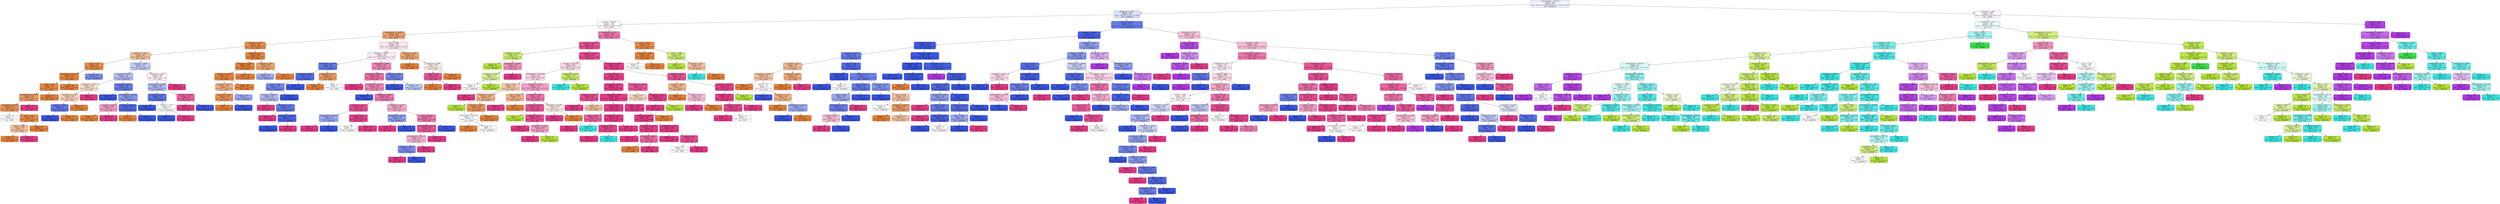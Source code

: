 digraph Tree {
node [shape=box, style="filled, rounded", color="black", fontname="helvetica"] ;
edge [fontname="helvetica"] ;
0 [label="majoraxislength <= 328.192\nentropy = 2.663\nsamples = 4281\nvalue = [981.0, 707.0, 293.0, 813.0, 1727.0, 945.0, 1339.0]\nclass = DERMASON", fillcolor="#f1f3fd"] ;
1 [label="shapefactor1 <= 0.007\nentropy = 1.723\nsamples = 2571\nvalue = [981, 58, 0, 4, 1727, 55, 1228]\nclass = DERMASON", fillcolor="#dce1fa"] ;
0 -> 1 [labeldistance=2.5, labelangle=45, headlabel="True"] ;
2 [label="perimeter <= 766.318\nentropy = 1.416\nsamples = 1301\nvalue = [961, 56, 0, 4, 110, 0, 925]\nclass = SEKER", fillcolor="#fefbf9"] ;
1 -> 2 ;
3 [label="majoraxislength <= 269.694\nentropy = 1.002\nsamples = 623\nvalue = [752, 1, 0, 0, 109, 0, 108]\nclass = SEKER", fillcolor="#eca16b"] ;
2 -> 3 ;
4 [label="shapefactor2 <= 0.002\nentropy = 0.48\nsamples = 509\nvalue = [720, 0, 0, 0, 40, 0, 23]\nclass = SEKER", fillcolor="#e78c4a"] ;
3 -> 4 ;
5 [label="shapefactor1 <= 0.007\nentropy = 1.319\nsamples = 99\nvalue = [94, 0, 0, 0, 35, 0, 22]\nclass = SEKER", fillcolor="#f2bf9a"] ;
4 -> 5 ;
6 [label="extent <= 0.79\nentropy = 0.42\nsamples = 53\nvalue = [84, 0, 0, 0, 3, 0, 3]\nclass = SEKER", fillcolor="#e78a47"] ;
5 -> 6 ;
7 [label="minoraxislength <= 198.739\nentropy = 0.218\nsamples = 51\nvalue = [83, 0, 0, 0, 0, 0, 3]\nclass = SEKER", fillcolor="#e68640"] ;
6 -> 7 ;
8 [label="solidity <= 0.99\nentropy = 0.378\nsamples = 27\nvalue = [38, 0, 0, 0, 0, 0, 3]\nclass = SEKER", fillcolor="#e78b49"] ;
7 -> 8 ;
9 [label="minoraxislength <= 197.733\nentropy = 0.65\nsamples = 13\nvalue = [15, 0, 0, 0, 0, 0, 3]\nclass = SEKER", fillcolor="#ea9a61"] ;
8 -> 9 ;
10 [label="shapefactor3 <= 0.723\nentropy = 0.523\nsamples = 12\nvalue = [15, 0, 0, 0, 0, 0, 2]\nclass = SEKER", fillcolor="#e89253"] ;
9 -> 10 ;
11 [label="entropy = 1.0\nsamples = 2\nvalue = [1, 0, 0, 0, 0, 0, 1]\nclass = SEKER", fillcolor="#ffffff"] ;
10 -> 11 ;
12 [label="extent <= 0.743\nentropy = 0.353\nsamples = 10\nvalue = [14, 0, 0, 0, 0, 0, 1]\nclass = SEKER", fillcolor="#e78a47"] ;
10 -> 12 ;
13 [label="solidity <= 0.989\nentropy = 0.918\nsamples = 3\nvalue = [2, 0, 0, 0, 0, 0, 1]\nclass = SEKER", fillcolor="#f2c09c"] ;
12 -> 13 ;
14 [label="entropy = 0.0\nsamples = 2\nvalue = [2, 0, 0, 0, 0, 0, 0]\nclass = SEKER", fillcolor="#e58139"] ;
13 -> 14 ;
15 [label="entropy = 0.0\nsamples = 1\nvalue = [0, 0, 0, 0, 0, 0, 1]\nclass = SIRA", fillcolor="#e53986"] ;
13 -> 15 ;
16 [label="entropy = 0.0\nsamples = 7\nvalue = [12, 0, 0, 0, 0, 0, 0]\nclass = SEKER", fillcolor="#e58139"] ;
12 -> 16 ;
17 [label="entropy = 0.0\nsamples = 1\nvalue = [0, 0, 0, 0, 0, 0, 1]\nclass = SIRA", fillcolor="#e53986"] ;
9 -> 17 ;
18 [label="entropy = 0.0\nsamples = 14\nvalue = [23, 0, 0, 0, 0, 0, 0]\nclass = SEKER", fillcolor="#e58139"] ;
8 -> 18 ;
19 [label="entropy = 0.0\nsamples = 24\nvalue = [45, 0, 0, 0, 0, 0, 0]\nclass = SEKER", fillcolor="#e58139"] ;
7 -> 19 ;
20 [label="entropy = 0.811\nsamples = 2\nvalue = [1, 0, 0, 0, 3, 0, 0]\nclass = DERMASON", fillcolor="#7b8eee"] ;
6 -> 20 ;
21 [label="eccentricity <= 0.696\nentropy = 1.44\nsamples = 46\nvalue = [10, 0, 0, 0, 32, 0, 19]\nclass = DERMASON", fillcolor="#c2cbf7"] ;
5 -> 21 ;
22 [label="eccentricity <= 0.67\nentropy = 1.415\nsamples = 26\nvalue = [10, 0, 0, 0, 20, 0, 6]\nclass = DERMASON", fillcolor="#b3bef5"] ;
21 -> 22 ;
23 [label="shapefactor1 <= 0.007\nentropy = 1.522\nsamples = 11\nvalue = [8, 0, 0, 0, 5, 0, 4]\nclass = SEKER", fillcolor="#f8e0ce"] ;
22 -> 23 ;
24 [label="aspectration <= 1.339\nentropy = 0.961\nsamples = 9\nvalue = [8, 0, 0, 0, 5, 0, 0]\nclass = SEKER", fillcolor="#f5d0b5"] ;
23 -> 24 ;
25 [label="roundness <= 0.952\nentropy = 0.65\nsamples = 4\nvalue = [1, 0, 0, 0, 5, 0, 0]\nclass = DERMASON", fillcolor="#6178ea"] ;
24 -> 25 ;
26 [label="entropy = 0.0\nsamples = 3\nvalue = [0, 0, 0, 0, 5, 0, 0]\nclass = DERMASON", fillcolor="#3956e5"] ;
25 -> 26 ;
27 [label="entropy = 0.0\nsamples = 1\nvalue = [1, 0, 0, 0, 0, 0, 0]\nclass = SEKER", fillcolor="#e58139"] ;
25 -> 27 ;
28 [label="entropy = 0.0\nsamples = 5\nvalue = [7, 0, 0, 0, 0, 0, 0]\nclass = SEKER", fillcolor="#e58139"] ;
24 -> 28 ;
29 [label="entropy = 0.0\nsamples = 2\nvalue = [0, 0, 0, 0, 0, 0, 4]\nclass = SIRA", fillcolor="#e53986"] ;
23 -> 29 ;
30 [label="convexarea <= 38258.5\nentropy = 0.953\nsamples = 15\nvalue = [2, 0, 0, 0, 15, 0, 2]\nclass = DERMASON", fillcolor="#687eeb"] ;
22 -> 30 ;
31 [label="entropy = 0.0\nsamples = 6\nvalue = [0, 0, 0, 0, 7, 0, 0]\nclass = DERMASON", fillcolor="#3956e5"] ;
30 -> 31 ;
32 [label="minoraxislength <= 188.653\nentropy = 1.252\nsamples = 9\nvalue = [2, 0, 0, 0, 8, 0, 2]\nclass = DERMASON", fillcolor="#889aef"] ;
30 -> 32 ;
33 [label="roundness <= 0.89\nentropy = 0.918\nsamples = 3\nvalue = [1, 0, 0, 0, 0, 0, 2]\nclass = SIRA", fillcolor="#f29cc2"] ;
32 -> 33 ;
34 [label="entropy = 0.0\nsamples = 1\nvalue = [1, 0, 0, 0, 0, 0, 0]\nclass = SEKER", fillcolor="#e58139"] ;
33 -> 34 ;
35 [label="entropy = 0.0\nsamples = 2\nvalue = [0, 0, 0, 0, 0, 0, 2]\nclass = SIRA", fillcolor="#e53986"] ;
33 -> 35 ;
36 [label="perimeter <= 719.678\nentropy = 0.503\nsamples = 6\nvalue = [1, 0, 0, 0, 8, 0, 0]\nclass = DERMASON", fillcolor="#526be8"] ;
32 -> 36 ;
37 [label="entropy = 0.0\nsamples = 1\nvalue = [1, 0, 0, 0, 0, 0, 0]\nclass = SEKER", fillcolor="#e58139"] ;
36 -> 37 ;
38 [label="entropy = 0.0\nsamples = 5\nvalue = [0, 0, 0, 0, 8, 0, 0]\nclass = DERMASON", fillcolor="#3956e5"] ;
36 -> 38 ;
39 [label="compactness <= 0.842\nentropy = 0.999\nsamples = 20\nvalue = [0, 0, 0, 0, 12, 0, 13]\nclass = SIRA", fillcolor="#fdf0f6"] ;
21 -> 39 ;
40 [label="equivdiameter <= 223.288\nentropy = 0.949\nsamples = 15\nvalue = [0, 0, 0, 0, 12, 0, 7]\nclass = DERMASON", fillcolor="#acb9f4"] ;
39 -> 40 ;
41 [label="shapefactor4 <= 0.998\nentropy = 0.619\nsamples = 12\nvalue = [0, 0, 0, 0, 11, 0, 2]\nclass = DERMASON", fillcolor="#5d75ea"] ;
40 -> 41 ;
42 [label="entropy = 0.0\nsamples = 9\nvalue = [0, 0, 0, 0, 9, 0, 0]\nclass = DERMASON", fillcolor="#3956e5"] ;
41 -> 42 ;
43 [label="roundness <= 0.917\nentropy = 1.0\nsamples = 3\nvalue = [0, 0, 0, 0, 2, 0, 2]\nclass = DERMASON", fillcolor="#ffffff"] ;
41 -> 43 ;
44 [label="entropy = 0.0\nsamples = 1\nvalue = [0, 0, 0, 0, 2, 0, 0]\nclass = DERMASON", fillcolor="#3956e5"] ;
43 -> 44 ;
45 [label="entropy = 0.0\nsamples = 2\nvalue = [0, 0, 0, 0, 0, 0, 2]\nclass = SIRA", fillcolor="#e53986"] ;
43 -> 45 ;
46 [label="perimeter <= 744.759\nentropy = 0.65\nsamples = 3\nvalue = [0, 0, 0, 0, 1, 0, 5]\nclass = SIRA", fillcolor="#ea619e"] ;
40 -> 46 ;
47 [label="entropy = 0.0\nsamples = 2\nvalue = [0, 0, 0, 0, 0, 0, 5]\nclass = SIRA", fillcolor="#e53986"] ;
46 -> 47 ;
48 [label="entropy = 0.0\nsamples = 1\nvalue = [0, 0, 0, 0, 1, 0, 0]\nclass = DERMASON", fillcolor="#3956e5"] ;
46 -> 48 ;
49 [label="entropy = 0.0\nsamples = 5\nvalue = [0, 0, 0, 0, 0, 0, 6]\nclass = SIRA", fillcolor="#e53986"] ;
39 -> 49 ;
50 [label="aspectration <= 1.31\nentropy = 0.084\nsamples = 410\nvalue = [626, 0, 0, 0, 5, 0, 1]\nclass = SEKER", fillcolor="#e5823b"] ;
4 -> 50 ;
51 [label="compactness <= 0.893\nentropy = 0.044\nsamples = 401\nvalue = [616, 0, 0, 0, 3, 0, 0]\nclass = SEKER", fillcolor="#e5823a"] ;
50 -> 51 ;
52 [label="shapefactor4 <= 0.997\nentropy = 0.151\nsamples = 92\nvalue = [135, 0, 0, 0, 3, 0, 0]\nclass = SEKER", fillcolor="#e6843d"] ;
51 -> 52 ;
53 [label="convexarea <= 41171.5\nentropy = 0.845\nsamples = 8\nvalue = [8, 0, 0, 0, 3, 0, 0]\nclass = SEKER", fillcolor="#efb083"] ;
52 -> 53 ;
54 [label="shapefactor1 <= 0.007\nentropy = 0.544\nsamples = 6\nvalue = [7, 0, 0, 0, 1, 0, 0]\nclass = SEKER", fillcolor="#e99355"] ;
53 -> 54 ;
55 [label="entropy = 0.0\nsamples = 5\nvalue = [7, 0, 0, 0, 0, 0, 0]\nclass = SEKER", fillcolor="#e58139"] ;
54 -> 55 ;
56 [label="entropy = 0.0\nsamples = 1\nvalue = [0, 0, 0, 0, 1, 0, 0]\nclass = DERMASON", fillcolor="#3956e5"] ;
54 -> 56 ;
57 [label="entropy = 0.918\nsamples = 2\nvalue = [1, 0, 0, 0, 2, 0, 0]\nclass = DERMASON", fillcolor="#9caaf2"] ;
53 -> 57 ;
58 [label="entropy = 0.0\nsamples = 84\nvalue = [127, 0, 0, 0, 0, 0, 0]\nclass = SEKER", fillcolor="#e58139"] ;
52 -> 58 ;
59 [label="entropy = 0.0\nsamples = 309\nvalue = [481, 0, 0, 0, 0, 0, 0]\nclass = SEKER", fillcolor="#e58139"] ;
51 -> 59 ;
60 [label="eccentricity <= 0.648\nentropy = 0.991\nsamples = 9\nvalue = [10, 0, 0, 0, 2, 0, 1]\nclass = SEKER", fillcolor="#eca36f"] ;
50 -> 60 ;
61 [label="entropy = 0.918\nsamples = 2\nvalue = [0, 0, 0, 0, 2, 0, 1]\nclass = DERMASON", fillcolor="#9caaf2"] ;
60 -> 61 ;
62 [label="entropy = 0.0\nsamples = 7\nvalue = [10, 0, 0, 0, 0, 0, 0]\nclass = SEKER", fillcolor="#e58139"] ;
60 -> 62 ;
63 [label="area <= 42188.0\nentropy = 1.524\nsamples = 114\nvalue = [32.0, 1.0, 0.0, 0.0, 69.0, 0.0, 85.0]\nclass = SIRA", fillcolor="#fbe4ef"] ;
3 -> 63 ;
64 [label="perimeter <= 745.927\nentropy = 1.267\nsamples = 93\nvalue = [7.0, 1.0, 0.0, 0.0, 69.0, 0.0, 78.0]\nclass = SIRA", fillcolor="#fceaf2"] ;
63 -> 64 ;
65 [label="equivdiameter <= 228.453\nentropy = 0.921\nsamples = 28\nvalue = [5, 0, 0, 0, 44, 0, 6]\nclass = DERMASON", fillcolor="#657ceb"] ;
64 -> 65 ;
66 [label="shapefactor4 <= 0.998\nentropy = 0.536\nsamples = 23\nvalue = [0, 0, 0, 0, 43, 0, 6]\nclass = DERMASON", fillcolor="#556ee9"] ;
65 -> 66 ;
67 [label="extent <= 0.799\nentropy = 0.764\nsamples = 15\nvalue = [0, 0, 0, 0, 21, 0, 6]\nclass = DERMASON", fillcolor="#7286ec"] ;
66 -> 67 ;
68 [label="convexarea <= 40201.0\nentropy = 0.954\nsamples = 10\nvalue = [0, 0, 0, 0, 10, 0, 6]\nclass = DERMASON", fillcolor="#b0bbf5"] ;
67 -> 68 ;
69 [label="entropy = 0.0\nsamples = 3\nvalue = [0, 0, 0, 0, 0, 0, 4]\nclass = SIRA", fillcolor="#e53986"] ;
68 -> 69 ;
70 [label="aspectration <= 1.416\nentropy = 0.65\nsamples = 7\nvalue = [0, 0, 0, 0, 10, 0, 2]\nclass = DERMASON", fillcolor="#6178ea"] ;
68 -> 70 ;
71 [label="entropy = 0.0\nsamples = 1\nvalue = [0, 0, 0, 0, 0, 0, 1]\nclass = SIRA", fillcolor="#e53986"] ;
70 -> 71 ;
72 [label="equivdiameter <= 226.816\nentropy = 0.439\nsamples = 6\nvalue = [0, 0, 0, 0, 10, 0, 1]\nclass = DERMASON", fillcolor="#4d67e8"] ;
70 -> 72 ;
73 [label="entropy = 0.0\nsamples = 5\nvalue = [0, 0, 0, 0, 10, 0, 0]\nclass = DERMASON", fillcolor="#3956e5"] ;
72 -> 73 ;
74 [label="entropy = 0.0\nsamples = 1\nvalue = [0, 0, 0, 0, 0, 0, 1]\nclass = SIRA", fillcolor="#e53986"] ;
72 -> 74 ;
75 [label="entropy = 0.0\nsamples = 5\nvalue = [0, 0, 0, 0, 11, 0, 0]\nclass = DERMASON", fillcolor="#3956e5"] ;
67 -> 75 ;
76 [label="entropy = 0.0\nsamples = 8\nvalue = [0, 0, 0, 0, 22, 0, 0]\nclass = DERMASON", fillcolor="#3956e5"] ;
66 -> 76 ;
77 [label="shapefactor3 <= 0.721\nentropy = 0.65\nsamples = 5\nvalue = [5, 0, 0, 0, 1, 0, 0]\nclass = SEKER", fillcolor="#ea9a61"] ;
65 -> 77 ;
78 [label="entropy = 0.0\nsamples = 3\nvalue = [4, 0, 0, 0, 0, 0, 0]\nclass = SEKER", fillcolor="#e58139"] ;
77 -> 78 ;
79 [label="entropy = 1.0\nsamples = 2\nvalue = [1, 0, 0, 0, 1, 0, 0]\nclass = SEKER", fillcolor="#ffffff"] ;
77 -> 79 ;
80 [label="compactness <= 0.838\nentropy = 1.021\nsamples = 65\nvalue = [2, 1, 0, 0, 25, 0, 72]\nclass = SIRA", fillcolor="#ef83b3"] ;
64 -> 80 ;
81 [label="perimeter <= 750.697\nentropy = 0.801\nsamples = 61\nvalue = [0, 1, 0, 0, 18, 0, 72]\nclass = SIRA", fillcolor="#ec6da5"] ;
80 -> 81 ;
82 [label="entropy = 0.0\nsamples = 12\nvalue = [0, 0, 0, 0, 0, 0, 23]\nclass = SIRA", fillcolor="#e53986"] ;
81 -> 82 ;
83 [label="compactness <= 0.801\nentropy = 0.938\nsamples = 49\nvalue = [0, 1, 0, 0, 18, 0, 49]\nclass = SIRA", fillcolor="#ef84b4"] ;
81 -> 83 ;
84 [label="entropy = 0.0\nsamples = 2\nvalue = [0, 0, 0, 0, 3, 0, 0]\nclass = DERMASON", fillcolor="#3956e5"] ;
83 -> 84 ;
85 [label="shapefactor2 <= 0.002\nentropy = 0.888\nsamples = 47\nvalue = [0, 1, 0, 0, 15, 0, 49]\nclass = SIRA", fillcolor="#ed78ad"] ;
83 -> 85 ;
86 [label="shapefactor2 <= 0.002\nentropy = 0.575\nsamples = 22\nvalue = [0, 1, 0, 0, 2, 0, 26]\nclass = SIRA", fillcolor="#e84f93"] ;
85 -> 86 ;
87 [label="minoraxislength <= 185.463\nentropy = 0.918\nsamples = 3\nvalue = [0, 0, 0, 0, 2, 0, 1]\nclass = DERMASON", fillcolor="#9caaf2"] ;
86 -> 87 ;
88 [label="entropy = 0.0\nsamples = 1\nvalue = [0, 0, 0, 0, 0, 0, 1]\nclass = SIRA", fillcolor="#e53986"] ;
87 -> 88 ;
89 [label="entropy = 0.0\nsamples = 2\nvalue = [0, 0, 0, 0, 2, 0, 0]\nclass = DERMASON", fillcolor="#3956e5"] ;
87 -> 89 ;
90 [label="extent <= 0.711\nentropy = 0.235\nsamples = 19\nvalue = [0, 1, 0, 0, 0, 0, 25]\nclass = SIRA", fillcolor="#e6418b"] ;
86 -> 90 ;
91 [label="entropy = 1.0\nsamples = 2\nvalue = [0, 1, 0, 0, 0, 0, 1]\nclass = BARBUNYA", fillcolor="#ffffff"] ;
90 -> 91 ;
92 [label="entropy = 0.0\nsamples = 17\nvalue = [0, 0, 0, 0, 0, 0, 24]\nclass = SIRA", fillcolor="#e53986"] ;
90 -> 92 ;
93 [label="shapefactor3 <= 0.672\nentropy = 0.944\nsamples = 25\nvalue = [0, 0, 0, 0, 13, 0, 23]\nclass = SIRA", fillcolor="#f4a9ca"] ;
85 -> 93 ;
94 [label="equivdiameter <= 226.636\nentropy = 0.881\nsamples = 8\nvalue = [0, 0, 0, 0, 7, 0, 3]\nclass = DERMASON", fillcolor="#8e9ef0"] ;
93 -> 94 ;
95 [label="entropy = 0.0\nsamples = 2\nvalue = [0, 0, 0, 0, 0, 0, 3]\nclass = SIRA", fillcolor="#e53986"] ;
94 -> 95 ;
96 [label="entropy = 0.0\nsamples = 6\nvalue = [0, 0, 0, 0, 7, 0, 0]\nclass = DERMASON", fillcolor="#3956e5"] ;
94 -> 96 ;
97 [label="area <= 42102.0\nentropy = 0.779\nsamples = 17\nvalue = [0, 0, 0, 0, 6, 0, 20]\nclass = SIRA", fillcolor="#ed74aa"] ;
93 -> 97 ;
98 [label="majoraxislength <= 277.425\nentropy = 0.559\nsamples = 16\nvalue = [0, 0, 0, 0, 3, 0, 20]\nclass = SIRA", fillcolor="#e95798"] ;
97 -> 98 ;
99 [label="minoraxislength <= 191.551\nentropy = 0.954\nsamples = 5\nvalue = [0, 0, 0, 0, 3, 0, 5]\nclass = SIRA", fillcolor="#f5b0cf"] ;
98 -> 99 ;
100 [label="shapefactor4 <= 0.996\nentropy = 0.811\nsamples = 3\nvalue = [0, 0, 0, 0, 3, 0, 1]\nclass = DERMASON", fillcolor="#7b8eee"] ;
99 -> 100 ;
101 [label="entropy = 0.0\nsamples = 1\nvalue = [0, 0, 0, 0, 0, 0, 1]\nclass = SIRA", fillcolor="#e53986"] ;
100 -> 101 ;
102 [label="entropy = 0.0\nsamples = 2\nvalue = [0, 0, 0, 0, 3, 0, 0]\nclass = DERMASON", fillcolor="#3956e5"] ;
100 -> 102 ;
103 [label="entropy = 0.0\nsamples = 2\nvalue = [0, 0, 0, 0, 0, 0, 4]\nclass = SIRA", fillcolor="#e53986"] ;
99 -> 103 ;
104 [label="entropy = 0.0\nsamples = 11\nvalue = [0, 0, 0, 0, 0, 0, 15]\nclass = SIRA", fillcolor="#e53986"] ;
98 -> 104 ;
105 [label="entropy = 0.0\nsamples = 1\nvalue = [0, 0, 0, 0, 3, 0, 0]\nclass = DERMASON", fillcolor="#3956e5"] ;
97 -> 105 ;
106 [label="convexarea <= 42297.5\nentropy = 0.764\nsamples = 4\nvalue = [2, 0, 0, 0, 7, 0, 0]\nclass = DERMASON", fillcolor="#7286ec"] ;
80 -> 106 ;
107 [label="entropy = 0.0\nsamples = 2\nvalue = [0, 0, 0, 0, 4, 0, 0]\nclass = DERMASON", fillcolor="#3956e5"] ;
106 -> 107 ;
108 [label="entropy = 0.971\nsamples = 2\nvalue = [2, 0, 0, 0, 3, 0, 0]\nclass = DERMASON", fillcolor="#bdc7f6"] ;
106 -> 108 ;
109 [label="eccentricity <= 0.69\nentropy = 0.758\nsamples = 21\nvalue = [25, 0, 0, 0, 0, 0, 7]\nclass = SEKER", fillcolor="#eca470"] ;
63 -> 109 ;
110 [label="entropy = 0.0\nsamples = 10\nvalue = [17, 0, 0, 0, 0, 0, 0]\nclass = SEKER", fillcolor="#e58139"] ;
109 -> 110 ;
111 [label="shapefactor4 <= 0.998\nentropy = 0.997\nsamples = 11\nvalue = [8, 0, 0, 0, 0, 0, 7]\nclass = SEKER", fillcolor="#fcefe6"] ;
109 -> 111 ;
112 [label="extent <= 0.711\nentropy = 0.544\nsamples = 5\nvalue = [1, 0, 0, 0, 0, 0, 7]\nclass = SIRA", fillcolor="#e95597"] ;
111 -> 112 ;
113 [label="entropy = 0.0\nsamples = 1\nvalue = [1, 0, 0, 0, 0, 0, 0]\nclass = SEKER", fillcolor="#e58139"] ;
112 -> 113 ;
114 [label="entropy = 0.0\nsamples = 4\nvalue = [0, 0, 0, 0, 0, 0, 7]\nclass = SIRA", fillcolor="#e53986"] ;
112 -> 114 ;
115 [label="entropy = 0.0\nsamples = 6\nvalue = [7, 0, 0, 0, 0, 0, 0]\nclass = SEKER", fillcolor="#e58139"] ;
111 -> 115 ;
116 [label="compactness <= 0.853\nentropy = 1.023\nsamples = 678\nvalue = [209, 55, 0, 4, 1, 0, 817]\nclass = SIRA", fillcolor="#ed76ab"] ;
2 -> 116 ;
117 [label="roundness <= 0.836\nentropy = 0.608\nsamples = 567\nvalue = [44, 46, 0, 3, 1, 0, 816]\nclass = SIRA", fillcolor="#e84f93"] ;
116 -> 117 ;
118 [label="shapefactor1 <= 0.006\nentropy = 0.895\nsamples = 23\nvalue = [0, 30, 0, 0, 1, 0, 8]\nclass = BARBUNYA", fillcolor="#cced72"] ;
117 -> 118 ;
119 [label="entropy = 0.0\nsamples = 15\nvalue = [0, 27, 0, 0, 0, 0, 0]\nclass = BARBUNYA", fillcolor="#b7e539"] ;
118 -> 119 ;
120 [label="equivdiameter <= 238.817\nentropy = 1.189\nsamples = 8\nvalue = [0, 3, 0, 0, 1, 0, 8]\nclass = SIRA", fillcolor="#f191bc"] ;
118 -> 120 ;
121 [label="aspectration <= 1.484\nentropy = 1.371\nsamples = 4\nvalue = [0, 3, 0, 0, 1, 0, 1]\nclass = BARBUNYA", fillcolor="#dbf29c"] ;
120 -> 121 ;
122 [label="entropy = 1.0\nsamples = 2\nvalue = [0, 0, 0, 0, 1, 0, 1]\nclass = DERMASON", fillcolor="#ffffff"] ;
121 -> 122 ;
123 [label="entropy = 0.0\nsamples = 2\nvalue = [0, 3, 0, 0, 0, 0, 0]\nclass = BARBUNYA", fillcolor="#b7e539"] ;
121 -> 123 ;
124 [label="entropy = 0.0\nsamples = 4\nvalue = [0, 0, 0, 0, 0, 0, 7]\nclass = SIRA", fillcolor="#e53986"] ;
120 -> 124 ;
125 [label="shapefactor1 <= 0.006\nentropy = 0.452\nsamples = 544\nvalue = [44, 16, 0, 3, 0, 0, 808]\nclass = SIRA", fillcolor="#e7488f"] ;
117 -> 125 ;
126 [label="perimeter <= 881.594\nentropy = 1.535\nsamples = 44\nvalue = [26, 11, 0, 1, 0, 0, 35]\nclass = SIRA", fillcolor="#fad9e8"] ;
125 -> 126 ;
127 [label="majoraxislength <= 305.908\nentropy = 1.361\nsamples = 40\nvalue = [26, 7, 0, 0, 0, 0, 35]\nclass = SIRA", fillcolor="#f9d5e5"] ;
126 -> 127 ;
128 [label="solidity <= 0.987\nentropy = 1.41\nsamples = 13\nvalue = [12, 4, 0, 0, 0, 0, 5]\nclass = SEKER", fillcolor="#f4c8a8"] ;
127 -> 128 ;
129 [label="entropy = 0.0\nsamples = 2\nvalue = [0, 0, 0, 0, 0, 0, 4]\nclass = SIRA", fillcolor="#e53986"] ;
128 -> 129 ;
130 [label="shapefactor1 <= 0.006\nentropy = 1.086\nsamples = 11\nvalue = [12, 4, 0, 0, 0, 0, 1]\nclass = SEKER", fillcolor="#efb185"] ;
128 -> 130 ;
131 [label="entropy = 0.0\nsamples = 1\nvalue = [0, 3, 0, 0, 0, 0, 0]\nclass = BARBUNYA", fillcolor="#b7e539"] ;
130 -> 131 ;
132 [label="shapefactor4 <= 0.997\nentropy = 0.735\nsamples = 10\nvalue = [12, 1, 0, 0, 0, 0, 1]\nclass = SEKER", fillcolor="#e99457"] ;
130 -> 132 ;
133 [label="minoraxislength <= 207.852\nentropy = 1.585\nsamples = 3\nvalue = [1, 1, 0, 0, 0, 0, 1]\nclass = SEKER", fillcolor="#ffffff"] ;
132 -> 133 ;
134 [label="entropy = 0.0\nsamples = 1\nvalue = [1, 0, 0, 0, 0, 0, 0]\nclass = SEKER", fillcolor="#e58139"] ;
133 -> 134 ;
135 [label="entropy = 1.0\nsamples = 2\nvalue = [0, 1, 0, 0, 0, 0, 1]\nclass = BARBUNYA", fillcolor="#ffffff"] ;
133 -> 135 ;
136 [label="entropy = 0.0\nsamples = 7\nvalue = [11, 0, 0, 0, 0, 0, 0]\nclass = SEKER", fillcolor="#e58139"] ;
132 -> 136 ;
137 [label="shapefactor1 <= 0.006\nentropy = 1.187\nsamples = 27\nvalue = [14.0, 3.0, 0.0, 0.0, 0.0, 0.0, 30.0]\nclass = SIRA", fillcolor="#f29fc4"] ;
127 -> 137 ;
138 [label="area <= 52741.5\nentropy = 0.845\nsamples = 7\nvalue = [8, 0, 0, 0, 0, 0, 3]\nclass = SEKER", fillcolor="#efb083"] ;
137 -> 138 ;
139 [label="entropy = 0.0\nsamples = 2\nvalue = [0, 0, 0, 0, 0, 0, 3]\nclass = SIRA", fillcolor="#e53986"] ;
138 -> 139 ;
140 [label="entropy = 0.0\nsamples = 5\nvalue = [8, 0, 0, 0, 0, 0, 0]\nclass = SEKER", fillcolor="#e58139"] ;
138 -> 140 ;
141 [label="roundness <= 0.904\nentropy = 1.041\nsamples = 20\nvalue = [6, 3, 0, 0, 0, 0, 27]\nclass = SIRA", fillcolor="#ed74aa"] ;
137 -> 141 ;
142 [label="eccentricity <= 0.733\nentropy = 0.529\nsamples = 14\nvalue = [0, 3, 0, 0, 0, 0, 22]\nclass = SIRA", fillcolor="#e95496"] ;
141 -> 142 ;
143 [label="entropy = 0.0\nsamples = 1\nvalue = [0, 1, 0, 0, 0, 0, 0]\nclass = BARBUNYA", fillcolor="#b7e539"] ;
142 -> 143 ;
144 [label="aspectration <= 1.551\nentropy = 0.414\nsamples = 13\nvalue = [0, 2, 0, 0, 0, 0, 22]\nclass = SIRA", fillcolor="#e74b91"] ;
142 -> 144 ;
145 [label="entropy = 0.0\nsamples = 9\nvalue = [0, 0, 0, 0, 0, 0, 18]\nclass = SIRA", fillcolor="#e53986"] ;
144 -> 145 ;
146 [label="shapefactor4 <= 0.997\nentropy = 0.918\nsamples = 4\nvalue = [0, 2, 0, 0, 0, 0, 4]\nclass = SIRA", fillcolor="#f29cc2"] ;
144 -> 146 ;
147 [label="entropy = 0.0\nsamples = 3\nvalue = [0, 0, 0, 0, 0, 0, 4]\nclass = SIRA", fillcolor="#e53986"] ;
146 -> 147 ;
148 [label="entropy = 0.0\nsamples = 1\nvalue = [0, 2, 0, 0, 0, 0, 0]\nclass = BARBUNYA", fillcolor="#b7e539"] ;
146 -> 148 ;
149 [label="shapefactor4 <= 0.998\nentropy = 0.994\nsamples = 6\nvalue = [6, 0, 0, 0, 0, 0, 5]\nclass = SEKER", fillcolor="#fbeade"] ;
141 -> 149 ;
150 [label="entropy = 0.0\nsamples = 3\nvalue = [0, 0, 0, 0, 0, 0, 5]\nclass = SIRA", fillcolor="#e53986"] ;
149 -> 150 ;
151 [label="entropy = 0.0\nsamples = 3\nvalue = [6, 0, 0, 0, 0, 0, 0]\nclass = SEKER", fillcolor="#e58139"] ;
149 -> 151 ;
152 [label="shapefactor4 <= 0.992\nentropy = 0.722\nsamples = 4\nvalue = [0, 4, 0, 1, 0, 0, 0]\nclass = BARBUNYA", fillcolor="#c9ec6a"] ;
126 -> 152 ;
153 [label="entropy = 0.0\nsamples = 1\nvalue = [0, 0, 0, 1, 0, 0, 0]\nclass = CALI", fillcolor="#39e5e2"] ;
152 -> 153 ;
154 [label="entropy = 0.0\nsamples = 3\nvalue = [0, 4, 0, 0, 0, 0, 0]\nclass = BARBUNYA", fillcolor="#b7e539"] ;
152 -> 154 ;
155 [label="compactness <= 0.824\nentropy = 0.235\nsamples = 500\nvalue = [18, 5, 0, 2, 0, 0, 773]\nclass = SIRA", fillcolor="#e63f8a"] ;
125 -> 155 ;
156 [label="area <= 50572.5\nentropy = 0.173\nsamples = 452\nvalue = [10, 3, 0, 2, 0, 0, 700]\nclass = SIRA", fillcolor="#e63d89"] ;
155 -> 156 ;
157 [label="perimeter <= 773.301\nentropy = 0.112\nsamples = 427\nvalue = [7, 0, 0, 2, 0, 0, 665]\nclass = SIRA", fillcolor="#e53c88"] ;
156 -> 157 ;
158 [label="shapefactor4 <= 0.998\nentropy = 0.439\nsamples = 25\nvalue = [4, 0, 0, 0, 0, 0, 40]\nclass = SIRA", fillcolor="#e84d92"] ;
157 -> 158 ;
159 [label="entropy = 0.0\nsamples = 23\nvalue = [0, 0, 0, 0, 0, 0, 38]\nclass = SIRA", fillcolor="#e53986"] ;
158 -> 159 ;
160 [label="entropy = 0.918\nsamples = 2\nvalue = [4, 0, 0, 0, 0, 0, 2]\nclass = SEKER", fillcolor="#f2c09c"] ;
158 -> 160 ;
161 [label="shapefactor1 <= 0.006\nentropy = 0.074\nsamples = 402\nvalue = [3.0, 0.0, 0.0, 2.0, 0.0, 0.0, 625.0]\nclass = SIRA", fillcolor="#e53b87"] ;
157 -> 161 ;
162 [label="area <= 45562.0\nentropy = 0.088\nsamples = 109\nvalue = [0, 0, 0, 2, 0, 0, 177]\nclass = SIRA", fillcolor="#e53b87"] ;
161 -> 162 ;
163 [label="area <= 45449.5\nentropy = 0.65\nsamples = 4\nvalue = [0, 0, 0, 1, 0, 0, 5]\nclass = SIRA", fillcolor="#ea619e"] ;
162 -> 163 ;
164 [label="entropy = 0.0\nsamples = 3\nvalue = [0, 0, 0, 0, 0, 0, 5]\nclass = SIRA", fillcolor="#e53986"] ;
163 -> 164 ;
165 [label="entropy = 0.0\nsamples = 1\nvalue = [0, 0, 0, 1, 0, 0, 0]\nclass = CALI", fillcolor="#39e5e2"] ;
163 -> 165 ;
166 [label="shapefactor4 <= 0.993\nentropy = 0.051\nsamples = 105\nvalue = [0, 0, 0, 1, 0, 0, 172]\nclass = SIRA", fillcolor="#e53a87"] ;
162 -> 166 ;
167 [label="shapefactor4 <= 0.992\nentropy = 0.337\nsamples = 10\nvalue = [0, 0, 0, 1, 0, 0, 15]\nclass = SIRA", fillcolor="#e7468e"] ;
166 -> 167 ;
168 [label="entropy = 0.0\nsamples = 9\nvalue = [0, 0, 0, 0, 0, 0, 15]\nclass = SIRA", fillcolor="#e53986"] ;
167 -> 168 ;
169 [label="entropy = 0.0\nsamples = 1\nvalue = [0, 0, 0, 1, 0, 0, 0]\nclass = CALI", fillcolor="#39e5e2"] ;
167 -> 169 ;
170 [label="entropy = 0.0\nsamples = 95\nvalue = [0, 0, 0, 0, 0, 0, 157]\nclass = SIRA", fillcolor="#e53986"] ;
166 -> 170 ;
171 [label="roundness <= 0.914\nentropy = 0.058\nsamples = 293\nvalue = [3, 0, 0, 0, 0, 0, 448]\nclass = SIRA", fillcolor="#e53a87"] ;
161 -> 171 ;
172 [label="shapefactor2 <= 0.001\nentropy = 0.041\nsamples = 292\nvalue = [2, 0, 0, 0, 0, 0, 448]\nclass = SIRA", fillcolor="#e53a87"] ;
171 -> 172 ;
173 [label="shapefactor4 <= 0.996\nentropy = 0.201\nsamples = 22\nvalue = [1, 0, 0, 0, 0, 0, 31]\nclass = SIRA", fillcolor="#e63f8a"] ;
172 -> 173 ;
174 [label="entropy = 0.0\nsamples = 19\nvalue = [0, 0, 0, 0, 0, 0, 27]\nclass = SIRA", fillcolor="#e53986"] ;
173 -> 174 ;
175 [label="eccentricity <= 0.807\nentropy = 0.722\nsamples = 3\nvalue = [1, 0, 0, 0, 0, 0, 4]\nclass = SIRA", fillcolor="#ec6aa4"] ;
173 -> 175 ;
176 [label="entropy = 0.0\nsamples = 1\nvalue = [1, 0, 0, 0, 0, 0, 0]\nclass = SEKER", fillcolor="#e58139"] ;
175 -> 176 ;
177 [label="entropy = 0.0\nsamples = 2\nvalue = [0, 0, 0, 0, 0, 0, 4]\nclass = SIRA", fillcolor="#e53986"] ;
175 -> 177 ;
178 [label="shapefactor4 <= 0.999\nentropy = 0.024\nsamples = 270\nvalue = [1, 0, 0, 0, 0, 0, 417]\nclass = SIRA", fillcolor="#e53986"] ;
172 -> 178 ;
179 [label="entropy = 0.0\nsamples = 263\nvalue = [0, 0, 0, 0, 0, 0, 408]\nclass = SIRA", fillcolor="#e53986"] ;
178 -> 179 ;
180 [label="roundness <= 0.89\nentropy = 0.469\nsamples = 7\nvalue = [1, 0, 0, 0, 0, 0, 9]\nclass = SIRA", fillcolor="#e84f93"] ;
178 -> 180 ;
181 [label="entropy = 1.0\nsamples = 2\nvalue = [1, 0, 0, 0, 0, 0, 1]\nclass = SEKER", fillcolor="#ffffff"] ;
180 -> 181 ;
182 [label="entropy = 0.0\nsamples = 5\nvalue = [0, 0, 0, 0, 0, 0, 8]\nclass = SIRA", fillcolor="#e53986"] ;
180 -> 182 ;
183 [label="entropy = 0.0\nsamples = 1\nvalue = [1, 0, 0, 0, 0, 0, 0]\nclass = SEKER", fillcolor="#e58139"] ;
171 -> 183 ;
184 [label="minoraxislength <= 200.451\nentropy = 0.747\nsamples = 25\nvalue = [3, 3, 0, 0, 0, 0, 35]\nclass = SIRA", fillcolor="#e95899"] ;
156 -> 184 ;
185 [label="entropy = 0.971\nsamples = 2\nvalue = [3, 2, 0, 0, 0, 0, 0]\nclass = SEKER", fillcolor="#f6d5bd"] ;
184 -> 185 ;
186 [label="shapefactor2 <= 0.002\nentropy = 0.183\nsamples = 23\nvalue = [0, 1, 0, 0, 0, 0, 35]\nclass = SIRA", fillcolor="#e63f89"] ;
184 -> 186 ;
187 [label="entropy = 0.0\nsamples = 22\nvalue = [0, 0, 0, 0, 0, 0, 35]\nclass = SIRA", fillcolor="#e53986"] ;
186 -> 187 ;
188 [label="entropy = 0.0\nsamples = 1\nvalue = [0, 1, 0, 0, 0, 0, 0]\nclass = BARBUNYA", fillcolor="#b7e539"] ;
186 -> 188 ;
189 [label="shapefactor2 <= 0.002\nentropy = 0.618\nsamples = 48\nvalue = [8, 2, 0, 0, 0, 0, 73]\nclass = SIRA", fillcolor="#e85396"] ;
155 -> 189 ;
190 [label="roundness <= 0.899\nentropy = 0.881\nsamples = 7\nvalue = [7, 0, 0, 0, 0, 0, 3]\nclass = SEKER", fillcolor="#f0b78e"] ;
189 -> 190 ;
191 [label="entropy = 0.0\nsamples = 2\nvalue = [5, 0, 0, 0, 0, 0, 0]\nclass = SEKER", fillcolor="#e58139"] ;
190 -> 191 ;
192 [label="eccentricity <= 0.73\nentropy = 0.971\nsamples = 5\nvalue = [2, 0, 0, 0, 0, 0, 3]\nclass = SIRA", fillcolor="#f6bdd7"] ;
190 -> 192 ;
193 [label="entropy = 0.0\nsamples = 3\nvalue = [0, 0, 0, 0, 0, 0, 3]\nclass = SIRA", fillcolor="#e53986"] ;
192 -> 193 ;
194 [label="entropy = 0.0\nsamples = 2\nvalue = [2, 0, 0, 0, 0, 0, 0]\nclass = SEKER", fillcolor="#e58139"] ;
192 -> 194 ;
195 [label="perimeter <= 814.877\nentropy = 0.285\nsamples = 41\nvalue = [1, 2, 0, 0, 0, 0, 70]\nclass = SIRA", fillcolor="#e6418b"] ;
189 -> 195 ;
196 [label="roundness <= 0.896\nentropy = 0.107\nsamples = 40\nvalue = [1, 0, 0, 0, 0, 0, 70]\nclass = SIRA", fillcolor="#e53c88"] ;
195 -> 196 ;
197 [label="shapefactor4 <= 0.998\nentropy = 0.297\nsamples = 13\nvalue = [1, 0, 0, 0, 0, 0, 18]\nclass = SIRA", fillcolor="#e6448d"] ;
196 -> 197 ;
198 [label="entropy = 0.0\nsamples = 11\nvalue = [0, 0, 0, 0, 0, 0, 17]\nclass = SIRA", fillcolor="#e53986"] ;
197 -> 198 ;
199 [label="entropy = 1.0\nsamples = 2\nvalue = [1, 0, 0, 0, 0, 0, 1]\nclass = SEKER", fillcolor="#ffffff"] ;
197 -> 199 ;
200 [label="entropy = 0.0\nsamples = 27\nvalue = [0, 0, 0, 0, 0, 0, 52]\nclass = SIRA", fillcolor="#e53986"] ;
196 -> 200 ;
201 [label="entropy = 0.0\nsamples = 1\nvalue = [0, 2, 0, 0, 0, 0, 0]\nclass = BARBUNYA", fillcolor="#b7e539"] ;
195 -> 201 ;
202 [label="area <= 54312.5\nentropy = 0.391\nsamples = 111\nvalue = [165, 9, 0, 1, 0, 0, 1]\nclass = SEKER", fillcolor="#e78946"] ;
116 -> 202 ;
203 [label="shapefactor4 <= 0.994\nentropy = 0.054\nsamples = 103\nvalue = [163, 0, 0, 0, 0, 0, 1]\nclass = SEKER", fillcolor="#e5823a"] ;
202 -> 203 ;
204 [label="entropy = 1.0\nsamples = 2\nvalue = [1, 0, 0, 0, 0, 0, 1]\nclass = SEKER", fillcolor="#ffffff"] ;
203 -> 204 ;
205 [label="entropy = 0.0\nsamples = 101\nvalue = [162, 0, 0, 0, 0, 0, 0]\nclass = SEKER", fillcolor="#e58139"] ;
203 -> 205 ;
206 [label="solidity <= 0.988\nentropy = 1.041\nsamples = 8\nvalue = [2, 9, 0, 1, 0, 0, 0]\nclass = BARBUNYA", fillcolor="#cded74"] ;
202 -> 206 ;
207 [label="entropy = 0.0\nsamples = 5\nvalue = [0, 9, 0, 0, 0, 0, 0]\nclass = BARBUNYA", fillcolor="#b7e539"] ;
206 -> 207 ;
208 [label="roundness <= 0.919\nentropy = 0.918\nsamples = 3\nvalue = [2, 0, 0, 1, 0, 0, 0]\nclass = SEKER", fillcolor="#f2c09c"] ;
206 -> 208 ;
209 [label="entropy = 0.0\nsamples = 1\nvalue = [0, 0, 0, 1, 0, 0, 0]\nclass = CALI", fillcolor="#39e5e2"] ;
208 -> 209 ;
210 [label="entropy = 0.0\nsamples = 2\nvalue = [2, 0, 0, 0, 0, 0, 0]\nclass = SEKER", fillcolor="#e58139"] ;
208 -> 210 ;
211 [label="convexarea <= 37495.5\nentropy = 0.879\nsamples = 1270\nvalue = [20.0, 2.0, 0.0, 0.0, 1617.0, 55.0, 303.0]\nclass = DERMASON", fillcolor="#657ceb"] ;
1 -> 211 ;
212 [label="perimeter <= 704.902\nentropy = 0.378\nsamples = 973\nvalue = [20, 0, 0, 0, 1458, 13, 51]\nclass = DERMASON", fillcolor="#4460e6"] ;
211 -> 212 ;
213 [label="shapefactor1 <= 0.007\nentropy = 0.207\nsamples = 879\nvalue = [20, 0, 0, 0, 1361, 1, 16]\nclass = DERMASON", fillcolor="#3e5be6"] ;
212 -> 213 ;
214 [label="eccentricity <= 0.651\nentropy = 0.872\nsamples = 95\nvalue = [18, 0, 0, 0, 116, 0, 9]\nclass = DERMASON", fillcolor="#647beb"] ;
213 -> 214 ;
215 [label="eccentricity <= 0.64\nentropy = 1.105\nsamples = 16\nvalue = [13, 0, 0, 0, 5, 0, 1]\nclass = SEKER", fillcolor="#f0b78e"] ;
214 -> 215 ;
216 [label="shapefactor1 <= 0.007\nentropy = 0.918\nsamples = 12\nvalue = [10, 0, 0, 0, 5, 0, 0]\nclass = SEKER", fillcolor="#f2c09c"] ;
215 -> 216 ;
217 [label="entropy = 0.0\nsamples = 4\nvalue = [5, 0, 0, 0, 0, 0, 0]\nclass = SEKER", fillcolor="#e58139"] ;
216 -> 217 ;
218 [label="extent <= 0.751\nentropy = 1.0\nsamples = 8\nvalue = [5, 0, 0, 0, 5, 0, 0]\nclass = SEKER", fillcolor="#ffffff"] ;
216 -> 218 ;
219 [label="entropy = 0.0\nsamples = 2\nvalue = [0, 0, 0, 0, 3, 0, 0]\nclass = DERMASON", fillcolor="#3956e5"] ;
218 -> 219 ;
220 [label="aspectration <= 1.251\nentropy = 0.863\nsamples = 6\nvalue = [5, 0, 0, 0, 2, 0, 0]\nclass = SEKER", fillcolor="#efb388"] ;
218 -> 220 ;
221 [label="entropy = 0.0\nsamples = 3\nvalue = [4, 0, 0, 0, 0, 0, 0]\nclass = SEKER", fillcolor="#e58139"] ;
220 -> 221 ;
222 [label="majoraxislength <= 232.007\nentropy = 0.918\nsamples = 3\nvalue = [1, 0, 0, 0, 2, 0, 0]\nclass = DERMASON", fillcolor="#9caaf2"] ;
220 -> 222 ;
223 [label="entropy = 0.0\nsamples = 2\nvalue = [0, 0, 0, 0, 2, 0, 0]\nclass = DERMASON", fillcolor="#3956e5"] ;
222 -> 223 ;
224 [label="entropy = 0.0\nsamples = 1\nvalue = [1, 0, 0, 0, 0, 0, 0]\nclass = SEKER", fillcolor="#e58139"] ;
222 -> 224 ;
225 [label="compactness <= 0.875\nentropy = 0.811\nsamples = 4\nvalue = [3, 0, 0, 0, 0, 0, 1]\nclass = SEKER", fillcolor="#eeab7b"] ;
215 -> 225 ;
226 [label="entropy = 0.0\nsamples = 3\nvalue = [3, 0, 0, 0, 0, 0, 0]\nclass = SEKER", fillcolor="#e58139"] ;
225 -> 226 ;
227 [label="entropy = 0.0\nsamples = 1\nvalue = [0, 0, 0, 0, 0, 0, 1]\nclass = SIRA", fillcolor="#e53986"] ;
225 -> 227 ;
228 [label="extent <= 0.769\nentropy = 0.585\nsamples = 79\nvalue = [5, 0, 0, 0, 111, 0, 8]\nclass = DERMASON", fillcolor="#4f69e8"] ;
214 -> 228 ;
229 [label="area <= 36584.5\nentropy = 0.109\nsamples = 47\nvalue = [0, 0, 0, 0, 68, 0, 1]\nclass = DERMASON", fillcolor="#3c58e5"] ;
228 -> 229 ;
230 [label="entropy = 0.0\nsamples = 45\nvalue = [0, 0, 0, 0, 67, 0, 0]\nclass = DERMASON", fillcolor="#3956e5"] ;
229 -> 230 ;
231 [label="entropy = 1.0\nsamples = 2\nvalue = [0, 0, 0, 0, 1, 0, 1]\nclass = DERMASON", fillcolor="#ffffff"] ;
229 -> 231 ;
232 [label="shapefactor3 <= 0.717\nentropy = 0.971\nsamples = 32\nvalue = [5.0, 0.0, 0.0, 0.0, 43.0, 0.0, 7.0]\nclass = DERMASON", fillcolor="#6b80ec"] ;
228 -> 232 ;
233 [label="solidity <= 0.99\nentropy = 0.672\nsamples = 18\nvalue = [0, 0, 0, 0, 28, 0, 6]\nclass = DERMASON", fillcolor="#637aeb"] ;
232 -> 233 ;
234 [label="solidity <= 0.989\nentropy = 0.918\nsamples = 9\nvalue = [0, 0, 0, 0, 12, 0, 6]\nclass = DERMASON", fillcolor="#9caaf2"] ;
233 -> 234 ;
235 [label="majoraxislength <= 253.25\nentropy = 0.722\nsamples = 8\nvalue = [0, 0, 0, 0, 12, 0, 3]\nclass = DERMASON", fillcolor="#6a80ec"] ;
234 -> 235 ;
236 [label="roundness <= 0.924\nentropy = 0.971\nsamples = 3\nvalue = [0, 0, 0, 0, 2, 0, 3]\nclass = SIRA", fillcolor="#f6bdd7"] ;
235 -> 236 ;
237 [label="entropy = 0.0\nsamples = 2\nvalue = [0, 0, 0, 0, 0, 0, 3]\nclass = SIRA", fillcolor="#e53986"] ;
236 -> 237 ;
238 [label="entropy = 0.0\nsamples = 1\nvalue = [0, 0, 0, 0, 2, 0, 0]\nclass = DERMASON", fillcolor="#3956e5"] ;
236 -> 238 ;
239 [label="entropy = 0.0\nsamples = 5\nvalue = [0, 0, 0, 0, 10, 0, 0]\nclass = DERMASON", fillcolor="#3956e5"] ;
235 -> 239 ;
240 [label="entropy = 0.0\nsamples = 1\nvalue = [0, 0, 0, 0, 0, 0, 3]\nclass = SIRA", fillcolor="#e53986"] ;
234 -> 240 ;
241 [label="entropy = 0.0\nsamples = 9\nvalue = [0, 0, 0, 0, 16, 0, 0]\nclass = DERMASON", fillcolor="#3956e5"] ;
233 -> 241 ;
242 [label="aspectration <= 1.368\nentropy = 1.049\nsamples = 14\nvalue = [5, 0, 0, 0, 15, 0, 1]\nclass = DERMASON", fillcolor="#8395ef"] ;
232 -> 242 ;
243 [label="entropy = 0.0\nsamples = 8\nvalue = [0, 0, 0, 0, 13, 0, 0]\nclass = DERMASON", fillcolor="#3956e5"] ;
242 -> 243 ;
244 [label="area <= 34023.5\nentropy = 1.299\nsamples = 6\nvalue = [5, 0, 0, 0, 2, 0, 1]\nclass = SEKER", fillcolor="#f2c09c"] ;
242 -> 244 ;
245 [label="entropy = 1.0\nsamples = 2\nvalue = [0, 0, 0, 0, 1, 0, 1]\nclass = DERMASON", fillcolor="#ffffff"] ;
244 -> 245 ;
246 [label="convexarea <= 35079.0\nentropy = 0.65\nsamples = 4\nvalue = [5, 0, 0, 0, 1, 0, 0]\nclass = SEKER", fillcolor="#ea9a61"] ;
244 -> 246 ;
247 [label="entropy = 0.0\nsamples = 2\nvalue = [3, 0, 0, 0, 0, 0, 0]\nclass = SEKER", fillcolor="#e58139"] ;
246 -> 247 ;
248 [label="entropy = 0.918\nsamples = 2\nvalue = [2, 0, 0, 0, 1, 0, 0]\nclass = SEKER", fillcolor="#f2c09c"] ;
246 -> 248 ;
249 [label="perimeter <= 686.625\nentropy = 0.076\nsamples = 784\nvalue = [2.0, 0.0, 0.0, 0.0, 1245.0, 1.0, 7.0]\nclass = DERMASON", fillcolor="#3b57e5"] ;
213 -> 249 ;
250 [label="minoraxislength <= 171.19\nentropy = 0.019\nsamples = 687\nvalue = [2, 0, 0, 0, 1096, 0, 0]\nclass = DERMASON", fillcolor="#3956e5"] ;
249 -> 250 ;
251 [label="entropy = 0.0\nsamples = 628\nvalue = [0, 0, 0, 0, 1004, 0, 0]\nclass = DERMASON", fillcolor="#3956e5"] ;
250 -> 251 ;
252 [label="minoraxislength <= 171.216\nentropy = 0.149\nsamples = 59\nvalue = [2, 0, 0, 0, 92, 0, 0]\nclass = DERMASON", fillcolor="#3d5ae6"] ;
250 -> 252 ;
253 [label="entropy = 0.0\nsamples = 1\nvalue = [2, 0, 0, 0, 0, 0, 0]\nclass = SEKER", fillcolor="#e58139"] ;
252 -> 253 ;
254 [label="entropy = 0.0\nsamples = 58\nvalue = [0, 0, 0, 0, 92, 0, 0]\nclass = DERMASON", fillcolor="#3956e5"] ;
252 -> 254 ;
255 [label="compactness <= 0.75\nentropy = 0.318\nsamples = 97\nvalue = [0.0, 0.0, 0.0, 0.0, 149.0, 1.0, 7.0]\nclass = DERMASON", fillcolor="#445fe6"] ;
249 -> 255 ;
256 [label="entropy = 0.0\nsamples = 1\nvalue = [0, 0, 0, 0, 0, 1, 0]\nclass = HOROZ", fillcolor="#b139e5"] ;
255 -> 256 ;
257 [label="roundness <= 0.899\nentropy = 0.264\nsamples = 96\nvalue = [0, 0, 0, 0, 149, 0, 7]\nclass = DERMASON", fillcolor="#425ee6"] ;
255 -> 257 ;
258 [label="shapefactor1 <= 0.008\nentropy = 0.488\nsamples = 41\nvalue = [0, 0, 0, 0, 59, 0, 7]\nclass = DERMASON", fillcolor="#506ae8"] ;
257 -> 258 ;
259 [label="shapefactor4 <= 0.996\nentropy = 0.881\nsamples = 13\nvalue = [0, 0, 0, 0, 14, 0, 6]\nclass = DERMASON", fillcolor="#8e9ef0"] ;
258 -> 259 ;
260 [label="entropy = 0.0\nsamples = 2\nvalue = [0, 0, 0, 0, 0, 0, 3]\nclass = SIRA", fillcolor="#e53986"] ;
259 -> 260 ;
261 [label="solidity <= 0.983\nentropy = 0.672\nsamples = 11\nvalue = [0, 0, 0, 0, 14, 0, 3]\nclass = DERMASON", fillcolor="#637aeb"] ;
259 -> 261 ;
262 [label="entropy = 0.0\nsamples = 1\nvalue = [0, 0, 0, 0, 0, 0, 2]\nclass = SIRA", fillcolor="#e53986"] ;
261 -> 262 ;
263 [label="eccentricity <= 0.768\nentropy = 0.353\nsamples = 10\nvalue = [0, 0, 0, 0, 14, 0, 1]\nclass = DERMASON", fillcolor="#4762e7"] ;
261 -> 263 ;
264 [label="entropy = 0.0\nsamples = 8\nvalue = [0, 0, 0, 0, 13, 0, 0]\nclass = DERMASON", fillcolor="#3956e5"] ;
263 -> 264 ;
265 [label="entropy = 1.0\nsamples = 2\nvalue = [0, 0, 0, 0, 1, 0, 1]\nclass = DERMASON", fillcolor="#ffffff"] ;
263 -> 265 ;
266 [label="area <= 33469.0\nentropy = 0.151\nsamples = 28\nvalue = [0, 0, 0, 0, 45, 0, 1]\nclass = DERMASON", fillcolor="#3d5ae6"] ;
258 -> 266 ;
267 [label="eccentricity <= 0.798\nentropy = 0.544\nsamples = 6\nvalue = [0, 0, 0, 0, 7, 0, 1]\nclass = DERMASON", fillcolor="#556ee9"] ;
266 -> 267 ;
268 [label="area <= 33283.0\nentropy = 0.918\nsamples = 3\nvalue = [0, 0, 0, 0, 2, 0, 1]\nclass = DERMASON", fillcolor="#9caaf2"] ;
267 -> 268 ;
269 [label="entropy = 0.0\nsamples = 2\nvalue = [0, 0, 0, 0, 2, 0, 0]\nclass = DERMASON", fillcolor="#3956e5"] ;
268 -> 269 ;
270 [label="entropy = 0.0\nsamples = 1\nvalue = [0, 0, 0, 0, 0, 0, 1]\nclass = SIRA", fillcolor="#e53986"] ;
268 -> 270 ;
271 [label="entropy = 0.0\nsamples = 3\nvalue = [0, 0, 0, 0, 5, 0, 0]\nclass = DERMASON", fillcolor="#3956e5"] ;
267 -> 271 ;
272 [label="entropy = 0.0\nsamples = 22\nvalue = [0, 0, 0, 0, 38, 0, 0]\nclass = DERMASON", fillcolor="#3956e5"] ;
266 -> 272 ;
273 [label="entropy = 0.0\nsamples = 55\nvalue = [0, 0, 0, 0, 90, 0, 0]\nclass = DERMASON", fillcolor="#3956e5"] ;
257 -> 273 ;
274 [label="aspectration <= 1.661\nentropy = 1.179\nsamples = 94\nvalue = [0, 0, 0, 0, 97, 12, 35]\nclass = DERMASON", fillcolor="#8e9ff0"] ;
212 -> 274 ;
275 [label="perimeter <= 711.212\nentropy = 0.855\nsamples = 83\nvalue = [0, 0, 0, 0, 90, 0, 35]\nclass = DERMASON", fillcolor="#8698ef"] ;
274 -> 275 ;
276 [label="area <= 35102.5\nentropy = 0.561\nsamples = 35\nvalue = [0, 0, 0, 0, 53, 0, 8]\nclass = DERMASON", fillcolor="#5770e9"] ;
275 -> 276 ;
277 [label="convexarea <= 35151.5\nentropy = 0.991\nsamples = 5\nvalue = [0, 0, 0, 0, 4, 0, 5]\nclass = SIRA", fillcolor="#fad7e7"] ;
276 -> 277 ;
278 [label="entropy = 0.0\nsamples = 2\nvalue = [0, 0, 0, 0, 4, 0, 0]\nclass = DERMASON", fillcolor="#3956e5"] ;
277 -> 278 ;
279 [label="entropy = 0.0\nsamples = 3\nvalue = [0, 0, 0, 0, 0, 0, 5]\nclass = SIRA", fillcolor="#e53986"] ;
277 -> 279 ;
280 [label="majoraxislength <= 259.899\nentropy = 0.318\nsamples = 30\nvalue = [0, 0, 0, 0, 49, 0, 3]\nclass = DERMASON", fillcolor="#4560e7"] ;
276 -> 280 ;
281 [label="minoraxislength <= 179.747\nentropy = 0.722\nsamples = 9\nvalue = [0, 0, 0, 0, 12, 0, 3]\nclass = DERMASON", fillcolor="#6a80ec"] ;
280 -> 281 ;
282 [label="minoraxislength <= 176.372\nentropy = 0.971\nsamples = 3\nvalue = [0, 0, 0, 0, 2, 0, 3]\nclass = SIRA", fillcolor="#f6bdd7"] ;
281 -> 282 ;
283 [label="entropy = 0.0\nsamples = 1\nvalue = [0, 0, 0, 0, 2, 0, 0]\nclass = DERMASON", fillcolor="#3956e5"] ;
282 -> 283 ;
284 [label="entropy = 0.0\nsamples = 2\nvalue = [0, 0, 0, 0, 0, 0, 3]\nclass = SIRA", fillcolor="#e53986"] ;
282 -> 284 ;
285 [label="entropy = 0.0\nsamples = 6\nvalue = [0, 0, 0, 0, 10, 0, 0]\nclass = DERMASON", fillcolor="#3956e5"] ;
281 -> 285 ;
286 [label="entropy = 0.0\nsamples = 21\nvalue = [0, 0, 0, 0, 37, 0, 0]\nclass = DERMASON", fillcolor="#3956e5"] ;
280 -> 286 ;
287 [label="minoraxislength <= 169.447\nentropy = 0.982\nsamples = 48\nvalue = [0, 0, 0, 0, 37, 0, 27]\nclass = DERMASON", fillcolor="#c9d1f8"] ;
275 -> 287 ;
288 [label="roundness <= 0.871\nentropy = 0.469\nsamples = 14\nvalue = [0, 0, 0, 0, 18, 0, 2]\nclass = DERMASON", fillcolor="#4f69e8"] ;
287 -> 288 ;
289 [label="entropy = 0.0\nsamples = 8\nvalue = [0, 0, 0, 0, 12, 0, 0]\nclass = DERMASON", fillcolor="#3956e5"] ;
288 -> 289 ;
290 [label="perimeter <= 711.355\nentropy = 0.811\nsamples = 6\nvalue = [0, 0, 0, 0, 6, 0, 2]\nclass = DERMASON", fillcolor="#7b8eee"] ;
288 -> 290 ;
291 [label="entropy = 0.0\nsamples = 1\nvalue = [0, 0, 0, 0, 0, 0, 2]\nclass = SIRA", fillcolor="#e53986"] ;
290 -> 291 ;
292 [label="entropy = 0.0\nsamples = 5\nvalue = [0, 0, 0, 0, 6, 0, 0]\nclass = DERMASON", fillcolor="#3956e5"] ;
290 -> 292 ;
293 [label="convexarea <= 37027.0\nentropy = 0.987\nsamples = 34\nvalue = [0.0, 0.0, 0.0, 0.0, 19.0, 0.0, 25.0]\nclass = SIRA", fillcolor="#f9cfe2"] ;
287 -> 293 ;
294 [label="shapefactor3 <= 0.637\nentropy = 0.75\nsamples = 22\nvalue = [0, 0, 0, 0, 6, 0, 22]\nclass = SIRA", fillcolor="#ec6fa7"] ;
293 -> 294 ;
295 [label="entropy = 0.0\nsamples = 9\nvalue = [0, 0, 0, 0, 0, 0, 12]\nclass = SIRA", fillcolor="#e53986"] ;
294 -> 295 ;
296 [label="aspectration <= 1.549\nentropy = 0.954\nsamples = 13\nvalue = [0, 0, 0, 0, 6, 0, 10]\nclass = SIRA", fillcolor="#f5b0cf"] ;
294 -> 296 ;
297 [label="area <= 33474.0\nentropy = 0.65\nsamples = 10\nvalue = [0, 0, 0, 0, 2, 0, 10]\nclass = SIRA", fillcolor="#ea619e"] ;
296 -> 297 ;
298 [label="entropy = 0.0\nsamples = 1\nvalue = [0, 0, 0, 0, 1, 0, 0]\nclass = DERMASON", fillcolor="#3956e5"] ;
297 -> 298 ;
299 [label="aspectration <= 1.529\nentropy = 0.439\nsamples = 9\nvalue = [0, 0, 0, 0, 1, 0, 10]\nclass = SIRA", fillcolor="#e84d92"] ;
297 -> 299 ;
300 [label="entropy = 0.0\nsamples = 7\nvalue = [0, 0, 0, 0, 0, 0, 9]\nclass = SIRA", fillcolor="#e53986"] ;
299 -> 300 ;
301 [label="entropy = 1.0\nsamples = 2\nvalue = [0, 0, 0, 0, 1, 0, 1]\nclass = DERMASON", fillcolor="#ffffff"] ;
299 -> 301 ;
302 [label="entropy = 0.0\nsamples = 3\nvalue = [0, 0, 0, 0, 4, 0, 0]\nclass = DERMASON", fillcolor="#3956e5"] ;
296 -> 302 ;
303 [label="shapefactor4 <= 0.998\nentropy = 0.696\nsamples = 12\nvalue = [0, 0, 0, 0, 13, 0, 3]\nclass = DERMASON", fillcolor="#677deb"] ;
293 -> 303 ;
304 [label="shapefactor4 <= 0.994\nentropy = 0.371\nsamples = 11\nvalue = [0, 0, 0, 0, 13, 0, 1]\nclass = DERMASON", fillcolor="#4863e7"] ;
303 -> 304 ;
305 [label="entropy = 0.918\nsamples = 2\nvalue = [0, 0, 0, 0, 2, 0, 1]\nclass = DERMASON", fillcolor="#9caaf2"] ;
304 -> 305 ;
306 [label="entropy = 0.0\nsamples = 9\nvalue = [0, 0, 0, 0, 11, 0, 0]\nclass = DERMASON", fillcolor="#3956e5"] ;
304 -> 306 ;
307 [label="entropy = 0.0\nsamples = 1\nvalue = [0, 0, 0, 0, 0, 0, 2]\nclass = SIRA", fillcolor="#e53986"] ;
303 -> 307 ;
308 [label="equivdiameter <= 209.705\nentropy = 0.949\nsamples = 11\nvalue = [0, 0, 0, 0, 7, 12, 0]\nclass = HOROZ", fillcolor="#deacf4"] ;
274 -> 308 ;
309 [label="entropy = 0.0\nsamples = 6\nvalue = [0, 0, 0, 0, 0, 9, 0]\nclass = HOROZ", fillcolor="#b139e5"] ;
308 -> 309 ;
310 [label="equivdiameter <= 210.773\nentropy = 0.881\nsamples = 5\nvalue = [0, 0, 0, 0, 7, 3, 0]\nclass = DERMASON", fillcolor="#8e9ef0"] ;
308 -> 310 ;
311 [label="entropy = 0.0\nsamples = 2\nvalue = [0, 0, 0, 0, 6, 0, 0]\nclass = DERMASON", fillcolor="#3956e5"] ;
310 -> 311 ;
312 [label="equivdiameter <= 213.94\nentropy = 0.811\nsamples = 3\nvalue = [0, 0, 0, 0, 1, 3, 0]\nclass = HOROZ", fillcolor="#cb7bee"] ;
310 -> 312 ;
313 [label="entropy = 0.0\nsamples = 2\nvalue = [0, 0, 0, 0, 0, 3, 0]\nclass = HOROZ", fillcolor="#b139e5"] ;
312 -> 313 ;
314 [label="entropy = 0.0\nsamples = 1\nvalue = [0, 0, 0, 0, 1, 0, 0]\nclass = DERMASON", fillcolor="#3956e5"] ;
312 -> 314 ;
315 [label="compactness <= 0.735\nentropy = 1.354\nsamples = 297\nvalue = [0, 2, 0, 0, 159, 42, 252]\nclass = SIRA", fillcolor="#f7c1d9"] ;
211 -> 315 ;
316 [label="area <= 42245.0\nentropy = 0.406\nsamples = 28\nvalue = [0, 0, 0, 0, 0, 34, 3]\nclass = HOROZ", fillcolor="#b84ae7"] ;
315 -> 316 ;
317 [label="entropy = 0.0\nsamples = 21\nvalue = [0, 0, 0, 0, 0, 27, 0]\nclass = HOROZ", fillcolor="#b139e5"] ;
316 -> 317 ;
318 [label="shapefactor2 <= 0.001\nentropy = 0.881\nsamples = 7\nvalue = [0, 0, 0, 0, 0, 7, 3]\nclass = HOROZ", fillcolor="#d28ef0"] ;
316 -> 318 ;
319 [label="shapefactor4 <= 0.982\nentropy = 0.544\nsamples = 6\nvalue = [0, 0, 0, 0, 0, 7, 1]\nclass = HOROZ", fillcolor="#bc55e9"] ;
318 -> 319 ;
320 [label="entropy = 0.0\nsamples = 1\nvalue = [0, 0, 0, 0, 0, 0, 1]\nclass = SIRA", fillcolor="#e53986"] ;
319 -> 320 ;
321 [label="entropy = 0.0\nsamples = 5\nvalue = [0, 0, 0, 0, 0, 7, 0]\nclass = HOROZ", fillcolor="#b139e5"] ;
319 -> 321 ;
322 [label="entropy = 0.0\nsamples = 1\nvalue = [0, 0, 0, 0, 0, 0, 2]\nclass = SIRA", fillcolor="#e53986"] ;
318 -> 322 ;
323 [label="roundness <= 0.902\nentropy = 1.122\nsamples = 269\nvalue = [0.0, 2.0, 0.0, 0.0, 159.0, 8.0, 249.0]\nclass = SIRA", fillcolor="#f6bad5"] ;
315 -> 323 ;
324 [label="equivdiameter <= 223.272\nentropy = 0.955\nsamples = 189\nvalue = [0.0, 2.0, 0.0, 0.0, 59.0, 8.0, 223.0]\nclass = SIRA", fillcolor="#ed74aa"] ;
323 -> 324 ;
325 [label="shapefactor3 <= 0.571\nentropy = 1.075\nsamples = 61\nvalue = [0, 0, 0, 0, 42, 1, 47]\nclass = SIRA", fillcolor="#fceaf2"] ;
324 -> 325 ;
326 [label="eccentricity <= 0.82\nentropy = 0.65\nsamples = 4\nvalue = [0, 0, 0, 0, 5, 1, 0]\nclass = DERMASON", fillcolor="#6178ea"] ;
325 -> 326 ;
327 [label="entropy = 0.0\nsamples = 1\nvalue = [0, 0, 0, 0, 0, 1, 0]\nclass = HOROZ", fillcolor="#b139e5"] ;
326 -> 327 ;
328 [label="entropy = 0.0\nsamples = 3\nvalue = [0, 0, 0, 0, 5, 0, 0]\nclass = DERMASON", fillcolor="#3956e5"] ;
326 -> 328 ;
329 [label="solidity <= 0.989\nentropy = 0.99\nsamples = 57\nvalue = [0, 0, 0, 0, 37, 0, 47]\nclass = SIRA", fillcolor="#f9d5e5"] ;
325 -> 329 ;
330 [label="eccentricity <= 0.762\nentropy = 0.939\nsamples = 50\nvalue = [0, 0, 0, 0, 26, 0, 47]\nclass = SIRA", fillcolor="#f3a7c9"] ;
329 -> 330 ;
331 [label="solidity <= 0.989\nentropy = 0.999\nsamples = 28\nvalue = [0, 0, 0, 0, 18, 0, 19]\nclass = SIRA", fillcolor="#fef5f9"] ;
330 -> 331 ;
332 [label="compactness <= 0.83\nentropy = 0.989\nsamples = 24\nvalue = [0, 0, 0, 0, 18, 0, 14]\nclass = DERMASON", fillcolor="#d3d9f9"] ;
331 -> 332 ;
333 [label="eccentricity <= 0.734\nentropy = 0.94\nsamples = 21\nvalue = [0, 0, 0, 0, 18, 0, 10]\nclass = DERMASON", fillcolor="#a7b4f3"] ;
332 -> 333 ;
334 [label="entropy = 0.0\nsamples = 3\nvalue = [0, 0, 0, 0, 4, 0, 0]\nclass = DERMASON", fillcolor="#3956e5"] ;
333 -> 334 ;
335 [label="shapefactor3 <= 0.662\nentropy = 0.98\nsamples = 18\nvalue = [0, 0, 0, 0, 14, 0, 10]\nclass = DERMASON", fillcolor="#c6cff8"] ;
333 -> 335 ;
336 [label="convexarea <= 39449.0\nentropy = 0.881\nsamples = 15\nvalue = [0, 0, 0, 0, 14, 0, 6]\nclass = DERMASON", fillcolor="#8e9ef0"] ;
335 -> 336 ;
337 [label="shapefactor3 <= 0.649\nentropy = 0.764\nsamples = 13\nvalue = [0, 0, 0, 0, 14, 0, 4]\nclass = DERMASON", fillcolor="#7286ec"] ;
336 -> 337 ;
338 [label="entropy = 0.0\nsamples = 4\nvalue = [0, 0, 0, 0, 4, 0, 0]\nclass = DERMASON", fillcolor="#3956e5"] ;
337 -> 338 ;
339 [label="compactness <= 0.807\nentropy = 0.863\nsamples = 9\nvalue = [0, 0, 0, 0, 10, 0, 4]\nclass = DERMASON", fillcolor="#889aef"] ;
337 -> 339 ;
340 [label="entropy = 0.0\nsamples = 2\nvalue = [0, 0, 0, 0, 0, 0, 2]\nclass = SIRA", fillcolor="#e53986"] ;
339 -> 340 ;
341 [label="shapefactor4 <= 0.994\nentropy = 0.65\nsamples = 7\nvalue = [0, 0, 0, 0, 10, 0, 2]\nclass = DERMASON", fillcolor="#6178ea"] ;
339 -> 341 ;
342 [label="entropy = 0.0\nsamples = 1\nvalue = [0, 0, 0, 0, 0, 0, 1]\nclass = SIRA", fillcolor="#e53986"] ;
341 -> 342 ;
343 [label="extent <= 0.729\nentropy = 0.439\nsamples = 6\nvalue = [0, 0, 0, 0, 10, 0, 1]\nclass = DERMASON", fillcolor="#4d67e8"] ;
341 -> 343 ;
344 [label="shapefactor2 <= 0.002\nentropy = 0.722\nsamples = 3\nvalue = [0, 0, 0, 0, 4, 0, 1]\nclass = DERMASON", fillcolor="#6a80ec"] ;
343 -> 344 ;
345 [label="entropy = 0.0\nsamples = 1\nvalue = [0, 0, 0, 0, 0, 0, 1]\nclass = SIRA", fillcolor="#e53986"] ;
344 -> 345 ;
346 [label="entropy = 0.0\nsamples = 2\nvalue = [0, 0, 0, 0, 4, 0, 0]\nclass = DERMASON", fillcolor="#3956e5"] ;
344 -> 346 ;
347 [label="entropy = 0.0\nsamples = 3\nvalue = [0, 0, 0, 0, 6, 0, 0]\nclass = DERMASON", fillcolor="#3956e5"] ;
343 -> 347 ;
348 [label="entropy = 0.0\nsamples = 2\nvalue = [0, 0, 0, 0, 0, 0, 2]\nclass = SIRA", fillcolor="#e53986"] ;
336 -> 348 ;
349 [label="entropy = 0.0\nsamples = 3\nvalue = [0, 0, 0, 0, 0, 0, 4]\nclass = SIRA", fillcolor="#e53986"] ;
335 -> 349 ;
350 [label="entropy = 0.0\nsamples = 3\nvalue = [0, 0, 0, 0, 0, 0, 4]\nclass = SIRA", fillcolor="#e53986"] ;
332 -> 350 ;
351 [label="entropy = 0.0\nsamples = 4\nvalue = [0, 0, 0, 0, 0, 0, 5]\nclass = SIRA", fillcolor="#e53986"] ;
331 -> 351 ;
352 [label="extent <= 0.724\nentropy = 0.764\nsamples = 22\nvalue = [0, 0, 0, 0, 8, 0, 28]\nclass = SIRA", fillcolor="#ec72a9"] ;
330 -> 352 ;
353 [label="convexarea <= 38914.0\nentropy = 0.971\nsamples = 8\nvalue = [0, 0, 0, 0, 6, 0, 4]\nclass = DERMASON", fillcolor="#bdc7f6"] ;
352 -> 353 ;
354 [label="entropy = 0.0\nsamples = 4\nvalue = [0, 0, 0, 0, 5, 0, 0]\nclass = DERMASON", fillcolor="#3956e5"] ;
353 -> 354 ;
355 [label="equivdiameter <= 221.249\nentropy = 0.722\nsamples = 4\nvalue = [0, 0, 0, 0, 1, 0, 4]\nclass = SIRA", fillcolor="#ec6aa4"] ;
353 -> 355 ;
356 [label="entropy = 0.0\nsamples = 1\nvalue = [0, 0, 0, 0, 1, 0, 0]\nclass = DERMASON", fillcolor="#3956e5"] ;
355 -> 356 ;
357 [label="entropy = 0.0\nsamples = 3\nvalue = [0, 0, 0, 0, 0, 0, 4]\nclass = SIRA", fillcolor="#e53986"] ;
355 -> 357 ;
358 [label="area <= 37047.0\nentropy = 0.391\nsamples = 14\nvalue = [0, 0, 0, 0, 2, 0, 24]\nclass = SIRA", fillcolor="#e74990"] ;
352 -> 358 ;
359 [label="entropy = 1.0\nsamples = 2\nvalue = [0, 0, 0, 0, 1, 0, 1]\nclass = DERMASON", fillcolor="#ffffff"] ;
358 -> 359 ;
360 [label="minoraxislength <= 177.179\nentropy = 0.25\nsamples = 12\nvalue = [0, 0, 0, 0, 1, 0, 23]\nclass = SIRA", fillcolor="#e6428b"] ;
358 -> 360 ;
361 [label="entropy = 0.0\nsamples = 10\nvalue = [0, 0, 0, 0, 0, 0, 20]\nclass = SIRA", fillcolor="#e53986"] ;
360 -> 361 ;
362 [label="entropy = 0.811\nsamples = 2\nvalue = [0, 0, 0, 0, 1, 0, 3]\nclass = SIRA", fillcolor="#ee7bae"] ;
360 -> 362 ;
363 [label="entropy = 0.0\nsamples = 7\nvalue = [0, 0, 0, 0, 11, 0, 0]\nclass = DERMASON", fillcolor="#3956e5"] ;
329 -> 363 ;
364 [label="shapefactor1 <= 0.007\nentropy = 0.708\nsamples = 128\nvalue = [0.0, 2.0, 0.0, 0.0, 17.0, 7.0, 176.0]\nclass = SIRA", fillcolor="#e95597"] ;
324 -> 364 ;
365 [label="perimeter <= 773.414\nentropy = 0.462\nsamples = 90\nvalue = [0, 0, 0, 0, 14, 0, 129]\nclass = SIRA", fillcolor="#e84e93"] ;
364 -> 365 ;
366 [label="shapefactor2 <= 0.002\nentropy = 0.747\nsamples = 40\nvalue = [0, 0, 0, 0, 13, 0, 48]\nclass = SIRA", fillcolor="#ec6fa7"] ;
365 -> 366 ;
367 [label="shapefactor4 <= 0.995\nentropy = 0.722\nsamples = 8\nvalue = [0, 0, 0, 0, 8, 0, 2]\nclass = DERMASON", fillcolor="#6a80ec"] ;
366 -> 367 ;
368 [label="minoraxislength <= 180.738\nentropy = 0.918\nsamples = 3\nvalue = [0, 0, 0, 0, 1, 0, 2]\nclass = SIRA", fillcolor="#f29cc2"] ;
367 -> 368 ;
369 [label="entropy = 0.0\nsamples = 1\nvalue = [0, 0, 0, 0, 1, 0, 0]\nclass = DERMASON", fillcolor="#3956e5"] ;
368 -> 369 ;
370 [label="entropy = 0.0\nsamples = 2\nvalue = [0, 0, 0, 0, 0, 0, 2]\nclass = SIRA", fillcolor="#e53986"] ;
368 -> 370 ;
371 [label="entropy = 0.0\nsamples = 5\nvalue = [0, 0, 0, 0, 7, 0, 0]\nclass = DERMASON", fillcolor="#3956e5"] ;
367 -> 371 ;
372 [label="convexarea <= 40172.5\nentropy = 0.463\nsamples = 32\nvalue = [0, 0, 0, 0, 5, 0, 46]\nclass = SIRA", fillcolor="#e84f93"] ;
366 -> 372 ;
373 [label="solidity <= 0.989\nentropy = 0.918\nsamples = 6\nvalue = [0, 0, 0, 0, 3, 0, 6]\nclass = SIRA", fillcolor="#f29cc2"] ;
372 -> 373 ;
374 [label="entropy = 0.0\nsamples = 3\nvalue = [0, 0, 0, 0, 3, 0, 0]\nclass = DERMASON", fillcolor="#3956e5"] ;
373 -> 374 ;
375 [label="entropy = 0.0\nsamples = 3\nvalue = [0, 0, 0, 0, 0, 0, 6]\nclass = SIRA", fillcolor="#e53986"] ;
373 -> 375 ;
376 [label="shapefactor1 <= 0.007\nentropy = 0.276\nsamples = 26\nvalue = [0, 0, 0, 0, 2, 0, 40]\nclass = SIRA", fillcolor="#e6438c"] ;
372 -> 376 ;
377 [label="shapefactor4 <= 0.998\nentropy = 0.592\nsamples = 11\nvalue = [0, 0, 0, 0, 2, 0, 12]\nclass = SIRA", fillcolor="#e95a9a"] ;
376 -> 377 ;
378 [label="entropy = 0.0\nsamples = 7\nvalue = [0, 0, 0, 0, 0, 0, 10]\nclass = SIRA", fillcolor="#e53986"] ;
377 -> 378 ;
379 [label="minoraxislength <= 183.164\nentropy = 1.0\nsamples = 4\nvalue = [0, 0, 0, 0, 2, 0, 2]\nclass = DERMASON", fillcolor="#ffffff"] ;
377 -> 379 ;
380 [label="entropy = 0.0\nsamples = 2\nvalue = [0, 0, 0, 0, 2, 0, 0]\nclass = DERMASON", fillcolor="#3956e5"] ;
379 -> 380 ;
381 [label="entropy = 0.0\nsamples = 2\nvalue = [0, 0, 0, 0, 0, 0, 2]\nclass = SIRA", fillcolor="#e53986"] ;
379 -> 381 ;
382 [label="entropy = 0.0\nsamples = 15\nvalue = [0, 0, 0, 0, 0, 0, 28]\nclass = SIRA", fillcolor="#e53986"] ;
376 -> 382 ;
383 [label="shapefactor4 <= 0.997\nentropy = 0.095\nsamples = 50\nvalue = [0, 0, 0, 0, 1, 0, 81]\nclass = SIRA", fillcolor="#e53b87"] ;
365 -> 383 ;
384 [label="entropy = 0.0\nsamples = 45\nvalue = [0, 0, 0, 0, 0, 0, 74]\nclass = SIRA", fillcolor="#e53986"] ;
383 -> 384 ;
385 [label="compactness <= 0.783\nentropy = 0.544\nsamples = 5\nvalue = [0, 0, 0, 0, 1, 0, 7]\nclass = SIRA", fillcolor="#e95597"] ;
383 -> 385 ;
386 [label="entropy = 0.0\nsamples = 3\nvalue = [0, 0, 0, 0, 0, 0, 4]\nclass = SIRA", fillcolor="#e53986"] ;
385 -> 386 ;
387 [label="entropy = 0.811\nsamples = 2\nvalue = [0, 0, 0, 0, 1, 0, 3]\nclass = SIRA", fillcolor="#ee7bae"] ;
385 -> 387 ;
388 [label="perimeter <= 814.453\nentropy = 1.01\nsamples = 38\nvalue = [0, 2, 0, 0, 3, 7, 47]\nclass = SIRA", fillcolor="#eb67a2"] ;
364 -> 388 ;
389 [label="roundness <= 0.857\nentropy = 0.844\nsamples = 36\nvalue = [0.0, 0.0, 0.0, 0.0, 3.0, 7.0, 45.0]\nclass = SIRA", fillcolor="#ea629f"] ;
388 -> 389 ;
390 [label="equivdiameter <= 224.824\nentropy = 0.779\nsamples = 17\nvalue = [0, 0, 0, 0, 0, 6, 20]\nclass = SIRA", fillcolor="#ed74aa"] ;
389 -> 390 ;
391 [label="entropy = 0.0\nsamples = 2\nvalue = [0, 0, 0, 0, 0, 3, 0]\nclass = HOROZ", fillcolor="#b139e5"] ;
390 -> 391 ;
392 [label="solidity <= 0.988\nentropy = 0.559\nsamples = 15\nvalue = [0, 0, 0, 0, 0, 3, 20]\nclass = SIRA", fillcolor="#e95798"] ;
390 -> 392 ;
393 [label="shapefactor4 <= 0.985\nentropy = 0.31\nsamples = 12\nvalue = [0, 0, 0, 0, 0, 1, 17]\nclass = SIRA", fillcolor="#e7458d"] ;
392 -> 393 ;
394 [label="entropy = 1.0\nsamples = 2\nvalue = [0, 0, 0, 0, 0, 1, 1]\nclass = HOROZ", fillcolor="#ffffff"] ;
393 -> 394 ;
395 [label="entropy = 0.0\nsamples = 10\nvalue = [0, 0, 0, 0, 0, 0, 16]\nclass = SIRA", fillcolor="#e53986"] ;
393 -> 395 ;
396 [label="minoraxislength <= 176.468\nentropy = 0.971\nsamples = 3\nvalue = [0, 0, 0, 0, 0, 2, 3]\nclass = SIRA", fillcolor="#f6bdd7"] ;
392 -> 396 ;
397 [label="entropy = 0.0\nsamples = 2\nvalue = [0, 0, 0, 0, 0, 0, 3]\nclass = SIRA", fillcolor="#e53986"] ;
396 -> 397 ;
398 [label="entropy = 0.0\nsamples = 1\nvalue = [0, 0, 0, 0, 0, 2, 0]\nclass = HOROZ", fillcolor="#b139e5"] ;
396 -> 398 ;
399 [label="perimeter <= 742.996\nentropy = 0.691\nsamples = 19\nvalue = [0, 0, 0, 0, 3, 1, 25]\nclass = SIRA", fillcolor="#e95799"] ;
389 -> 399 ;
400 [label="entropy = 0.0\nsamples = 1\nvalue = [0, 0, 0, 0, 0, 1, 0]\nclass = HOROZ", fillcolor="#b139e5"] ;
399 -> 400 ;
401 [label="shapefactor3 <= 0.594\nentropy = 0.491\nsamples = 18\nvalue = [0, 0, 0, 0, 3, 0, 25]\nclass = SIRA", fillcolor="#e85195"] ;
399 -> 401 ;
402 [label="convexarea <= 41435.5\nentropy = 0.918\nsamples = 8\nvalue = [0, 0, 0, 0, 3, 0, 6]\nclass = SIRA", fillcolor="#f29cc2"] ;
401 -> 402 ;
403 [label="entropy = 0.0\nsamples = 2\nvalue = [0, 0, 0, 0, 3, 0, 0]\nclass = DERMASON", fillcolor="#3956e5"] ;
402 -> 403 ;
404 [label="entropy = 0.0\nsamples = 6\nvalue = [0, 0, 0, 0, 0, 0, 6]\nclass = SIRA", fillcolor="#e53986"] ;
402 -> 404 ;
405 [label="entropy = 0.0\nsamples = 10\nvalue = [0, 0, 0, 0, 0, 0, 19]\nclass = SIRA", fillcolor="#e53986"] ;
401 -> 405 ;
406 [label="entropy = 1.0\nsamples = 2\nvalue = [0, 2, 0, 0, 0, 0, 2]\nclass = BARBUNYA", fillcolor="#ffffff"] ;
388 -> 406 ;
407 [label="extent <= 0.799\nentropy = 0.734\nsamples = 80\nvalue = [0, 0, 0, 0, 100, 0, 26]\nclass = DERMASON", fillcolor="#6c82ec"] ;
323 -> 407 ;
408 [label="minoraxislength <= 179.602\nentropy = 0.611\nsamples = 70\nvalue = [0, 0, 0, 0, 96, 0, 17]\nclass = DERMASON", fillcolor="#5c74ea"] ;
407 -> 408 ;
409 [label="entropy = 0.0\nsamples = 22\nvalue = [0, 0, 0, 0, 30, 0, 0]\nclass = DERMASON", fillcolor="#3956e5"] ;
408 -> 409 ;
410 [label="equivdiameter <= 226.888\nentropy = 0.731\nsamples = 48\nvalue = [0, 0, 0, 0, 66, 0, 17]\nclass = DERMASON", fillcolor="#6c82ec"] ;
408 -> 410 ;
411 [label="shapefactor3 <= 0.642\nentropy = 0.829\nsamples = 41\nvalue = [0, 0, 0, 0, 48, 0, 17]\nclass = DERMASON", fillcolor="#7f92ee"] ;
410 -> 411 ;
412 [label="entropy = 0.0\nsamples = 3\nvalue = [0, 0, 0, 0, 0, 0, 8]\nclass = SIRA", fillcolor="#e53986"] ;
411 -> 412 ;
413 [label="solidity <= 0.991\nentropy = 0.629\nsamples = 38\nvalue = [0, 0, 0, 0, 48, 0, 9]\nclass = DERMASON", fillcolor="#5e76ea"] ;
411 -> 413 ;
414 [label="extent <= 0.786\nentropy = 0.426\nsamples = 31\nvalue = [0, 0, 0, 0, 42, 0, 4]\nclass = DERMASON", fillcolor="#4c66e7"] ;
413 -> 414 ;
415 [label="entropy = 0.0\nsamples = 23\nvalue = [0, 0, 0, 0, 36, 0, 0]\nclass = DERMASON", fillcolor="#3956e5"] ;
414 -> 415 ;
416 [label="aspectration <= 1.47\nentropy = 0.971\nsamples = 8\nvalue = [0, 0, 0, 0, 6, 0, 4]\nclass = DERMASON", fillcolor="#bdc7f6"] ;
414 -> 416 ;
417 [label="roundness <= 0.909\nentropy = 0.592\nsamples = 5\nvalue = [0, 0, 0, 0, 6, 0, 1]\nclass = DERMASON", fillcolor="#5a72e9"] ;
416 -> 417 ;
418 [label="entropy = 0.0\nsamples = 1\nvalue = [0, 0, 0, 0, 0, 0, 1]\nclass = SIRA", fillcolor="#e53986"] ;
417 -> 418 ;
419 [label="entropy = 0.0\nsamples = 4\nvalue = [0, 0, 0, 0, 6, 0, 0]\nclass = DERMASON", fillcolor="#3956e5"] ;
417 -> 419 ;
420 [label="entropy = 0.0\nsamples = 3\nvalue = [0, 0, 0, 0, 0, 0, 3]\nclass = SIRA", fillcolor="#e53986"] ;
416 -> 420 ;
421 [label="perimeter <= 716.394\nentropy = 0.994\nsamples = 7\nvalue = [0, 0, 0, 0, 6, 0, 5]\nclass = DERMASON", fillcolor="#dee3fb"] ;
413 -> 421 ;
422 [label="entropy = 0.0\nsamples = 2\nvalue = [0, 0, 0, 0, 0, 0, 4]\nclass = SIRA", fillcolor="#e53986"] ;
421 -> 422 ;
423 [label="extent <= 0.767\nentropy = 0.592\nsamples = 5\nvalue = [0, 0, 0, 0, 6, 0, 1]\nclass = DERMASON", fillcolor="#5a72e9"] ;
421 -> 423 ;
424 [label="entropy = 0.0\nsamples = 4\nvalue = [0, 0, 0, 0, 6, 0, 0]\nclass = DERMASON", fillcolor="#3956e5"] ;
423 -> 424 ;
425 [label="entropy = 0.0\nsamples = 1\nvalue = [0, 0, 0, 0, 0, 0, 1]\nclass = SIRA", fillcolor="#e53986"] ;
423 -> 425 ;
426 [label="entropy = 0.0\nsamples = 7\nvalue = [0, 0, 0, 0, 18, 0, 0]\nclass = DERMASON", fillcolor="#3956e5"] ;
410 -> 426 ;
427 [label="shapefactor1 <= 0.007\nentropy = 0.89\nsamples = 10\nvalue = [0, 0, 0, 0, 4, 0, 9]\nclass = SIRA", fillcolor="#f191bc"] ;
407 -> 427 ;
428 [label="perimeter <= 717.251\nentropy = 0.971\nsamples = 8\nvalue = [0, 0, 0, 0, 4, 0, 6]\nclass = SIRA", fillcolor="#f6bdd7"] ;
427 -> 428 ;
429 [label="entropy = 0.0\nsamples = 3\nvalue = [0, 0, 0, 0, 3, 0, 0]\nclass = DERMASON", fillcolor="#3956e5"] ;
428 -> 429 ;
430 [label="convexarea <= 41442.0\nentropy = 0.592\nsamples = 5\nvalue = [0, 0, 0, 0, 1, 0, 6]\nclass = SIRA", fillcolor="#e95a9a"] ;
428 -> 430 ;
431 [label="entropy = 0.0\nsamples = 4\nvalue = [0, 0, 0, 0, 0, 0, 6]\nclass = SIRA", fillcolor="#e53986"] ;
430 -> 431 ;
432 [label="entropy = 0.0\nsamples = 1\nvalue = [0, 0, 0, 0, 1, 0, 0]\nclass = DERMASON", fillcolor="#3956e5"] ;
430 -> 432 ;
433 [label="entropy = 0.0\nsamples = 2\nvalue = [0, 0, 0, 0, 0, 0, 3]\nclass = SIRA", fillcolor="#e53986"] ;
427 -> 433 ;
434 [label="aspectration <= 1.892\nentropy = 2.068\nsamples = 1710\nvalue = [0, 649, 293, 809, 0, 890, 111]\nclass = HOROZ", fillcolor="#fcf7fe"] ;
0 -> 434 [labeldistance=2.5, labelangle=-45, headlabel="False"] ;
435 [label="shapefactor2 <= 0.001\nentropy = 1.92\nsamples = 1192\nvalue = [0, 643, 290, 779, 0, 96, 109]\nclass = CALI", fillcolor="#eafcfc"] ;
434 -> 435 ;
436 [label="area <= 121055.5\nentropy = 1.656\nsamples = 787\nvalue = [0, 178, 285, 715, 0, 65, 18]\nclass = CALI", fillcolor="#a8f4f2"] ;
435 -> 436 ;
437 [label="roundness <= 0.817\nentropy = 1.143\nsamples = 610\nvalue = [0, 178, 0, 715, 0, 65, 18]\nclass = CALI", fillcolor="#7aeeeb"] ;
436 -> 437 ;
438 [label="compactness <= 0.75\nentropy = 1.389\nsamples = 165\nvalue = [0, 159, 0, 65, 0, 37, 2]\nclass = BARBUNYA", fillcolor="#ddf3a1"] ;
437 -> 438 ;
439 [label="minoraxislength <= 208.234\nentropy = 1.52\nsamples = 68\nvalue = [0.0, 17.0, 0.0, 52.0, 0.0, 37.0, 1.0]\nclass = CALI", fillcolor="#d5f9f9"] ;
438 -> 439 ;
440 [label="shapefactor2 <= 0.001\nentropy = 0.41\nsamples = 22\nvalue = [0, 0, 0, 1, 0, 29, 1]\nclass = HOROZ", fillcolor="#b646e7"] ;
439 -> 440 ;
441 [label="solidity <= 0.967\nentropy = 0.722\nsamples = 4\nvalue = [0, 0, 0, 1, 0, 4, 0]\nclass = HOROZ", fillcolor="#c46aec"] ;
440 -> 441 ;
442 [label="entropy = 0.0\nsamples = 2\nvalue = [0, 0, 0, 0, 0, 3, 0]\nclass = HOROZ", fillcolor="#b139e5"] ;
441 -> 442 ;
443 [label="entropy = 1.0\nsamples = 2\nvalue = [0, 0, 0, 1, 0, 1, 0]\nclass = CALI", fillcolor="#ffffff"] ;
441 -> 443 ;
444 [label="perimeter <= 916.688\nentropy = 0.235\nsamples = 18\nvalue = [0, 0, 0, 0, 0, 25, 1]\nclass = HOROZ", fillcolor="#b441e6"] ;
440 -> 444 ;
445 [label="equivdiameter <= 259.181\nentropy = 0.503\nsamples = 6\nvalue = [0, 0, 0, 0, 0, 8, 1]\nclass = HOROZ", fillcolor="#bb52e8"] ;
444 -> 445 ;
446 [label="entropy = 0.0\nsamples = 5\nvalue = [0, 0, 0, 0, 0, 8, 0]\nclass = HOROZ", fillcolor="#b139e5"] ;
445 -> 446 ;
447 [label="entropy = 0.0\nsamples = 1\nvalue = [0, 0, 0, 0, 0, 0, 1]\nclass = SIRA", fillcolor="#e53986"] ;
445 -> 447 ;
448 [label="entropy = 0.0\nsamples = 12\nvalue = [0, 0, 0, 0, 0, 17, 0]\nclass = HOROZ", fillcolor="#b139e5"] ;
444 -> 448 ;
449 [label="majoraxislength <= 396.861\nentropy = 1.211\nsamples = 46\nvalue = [0, 17, 0, 51, 0, 8, 0]\nclass = CALI", fillcolor="#8df0ee"] ;
439 -> 449 ;
450 [label="shapefactor3 <= 0.543\nentropy = 1.478\nsamples = 13\nvalue = [0, 4, 0, 11, 0, 8, 0]\nclass = CALI", fillcolor="#d7faf9"] ;
449 -> 450 ;
451 [label="entropy = 0.0\nsamples = 4\nvalue = [0, 0, 0, 0, 0, 7, 0]\nclass = HOROZ", fillcolor="#b139e5"] ;
450 -> 451 ;
452 [label="roundness <= 0.798\nentropy = 1.122\nsamples = 9\nvalue = [0, 4, 0, 11, 0, 1, 0]\nclass = CALI", fillcolor="#8cf0ee"] ;
450 -> 452 ;
453 [label="roundness <= 0.698\nentropy = 0.811\nsamples = 4\nvalue = [0, 3, 0, 0, 0, 1, 0]\nclass = BARBUNYA", fillcolor="#cfee7b"] ;
452 -> 453 ;
454 [label="entropy = 0.0\nsamples = 1\nvalue = [0, 0, 0, 0, 0, 1, 0]\nclass = HOROZ", fillcolor="#b139e5"] ;
453 -> 454 ;
455 [label="entropy = 0.0\nsamples = 3\nvalue = [0, 3, 0, 0, 0, 0, 0]\nclass = BARBUNYA", fillcolor="#b7e539"] ;
453 -> 455 ;
456 [label="shapefactor4 <= 0.995\nentropy = 0.414\nsamples = 5\nvalue = [0, 1, 0, 11, 0, 0, 0]\nclass = CALI", fillcolor="#4be7e5"] ;
452 -> 456 ;
457 [label="entropy = 0.0\nsamples = 4\nvalue = [0, 0, 0, 11, 0, 0, 0]\nclass = CALI", fillcolor="#39e5e2"] ;
456 -> 457 ;
458 [label="entropy = 0.0\nsamples = 1\nvalue = [0, 1, 0, 0, 0, 0, 0]\nclass = BARBUNYA", fillcolor="#b7e539"] ;
456 -> 458 ;
459 [label="perimeter <= 1134.179\nentropy = 0.804\nsamples = 33\nvalue = [0, 13, 0, 40, 0, 0, 0]\nclass = CALI", fillcolor="#79edeb"] ;
449 -> 459 ;
460 [label="extent <= 0.679\nentropy = 0.494\nsamples = 23\nvalue = [0, 4, 0, 33, 0, 0, 0]\nclass = CALI", fillcolor="#51e8e6"] ;
459 -> 460 ;
461 [label="majoraxislength <= 418.407\nentropy = 0.918\nsamples = 5\nvalue = [0, 3, 0, 6, 0, 0, 0]\nclass = CALI", fillcolor="#9cf2f0"] ;
460 -> 461 ;
462 [label="minoraxislength <= 219.51\nentropy = 0.811\nsamples = 3\nvalue = [0, 3, 0, 1, 0, 0, 0]\nclass = BARBUNYA", fillcolor="#cfee7b"] ;
461 -> 462 ;
463 [label="entropy = 0.0\nsamples = 1\nvalue = [0, 0, 0, 1, 0, 0, 0]\nclass = CALI", fillcolor="#39e5e2"] ;
462 -> 463 ;
464 [label="entropy = 0.0\nsamples = 2\nvalue = [0, 3, 0, 0, 0, 0, 0]\nclass = BARBUNYA", fillcolor="#b7e539"] ;
462 -> 464 ;
465 [label="entropy = 0.0\nsamples = 2\nvalue = [0, 0, 0, 5, 0, 0, 0]\nclass = CALI", fillcolor="#39e5e2"] ;
461 -> 465 ;
466 [label="minoraxislength <= 234.391\nentropy = 0.222\nsamples = 18\nvalue = [0, 1, 0, 27, 0, 0, 0]\nclass = CALI", fillcolor="#40e6e3"] ;
460 -> 466 ;
467 [label="entropy = 0.0\nsamples = 13\nvalue = [0, 0, 0, 22, 0, 0, 0]\nclass = CALI", fillcolor="#39e5e2"] ;
466 -> 467 ;
468 [label="majoraxislength <= 430.017\nentropy = 0.65\nsamples = 5\nvalue = [0, 1, 0, 5, 0, 0, 0]\nclass = CALI", fillcolor="#61eae8"] ;
466 -> 468 ;
469 [label="entropy = 0.0\nsamples = 1\nvalue = [0, 1, 0, 0, 0, 0, 0]\nclass = BARBUNYA", fillcolor="#b7e539"] ;
468 -> 469 ;
470 [label="entropy = 0.0\nsamples = 4\nvalue = [0, 0, 0, 5, 0, 0, 0]\nclass = CALI", fillcolor="#39e5e2"] ;
468 -> 470 ;
471 [label="roundness <= 0.782\nentropy = 0.989\nsamples = 10\nvalue = [0, 9, 0, 7, 0, 0, 0]\nclass = BARBUNYA", fillcolor="#eff9d3"] ;
459 -> 471 ;
472 [label="entropy = 0.0\nsamples = 6\nvalue = [0, 9, 0, 0, 0, 0, 0]\nclass = BARBUNYA", fillcolor="#b7e539"] ;
471 -> 472 ;
473 [label="entropy = 0.0\nsamples = 4\nvalue = [0, 0, 0, 7, 0, 0, 0]\nclass = CALI", fillcolor="#39e5e2"] ;
471 -> 473 ;
474 [label="compactness <= 0.762\nentropy = 0.469\nsamples = 97\nvalue = [0, 142, 0, 13, 0, 0, 1]\nclass = BARBUNYA", fillcolor="#bee84c"] ;
438 -> 474 ;
475 [label="aspectration <= 1.727\nentropy = 0.847\nsamples = 32\nvalue = [0, 46, 0, 12, 0, 0, 1]\nclass = BARBUNYA", fillcolor="#cbec70"] ;
474 -> 475 ;
476 [label="shapefactor3 <= 0.575\nentropy = 0.993\nsamples = 12\nvalue = [0, 11, 0, 9, 0, 0, 0]\nclass = BARBUNYA", fillcolor="#f2fadb"] ;
475 -> 476 ;
477 [label="entropy = 0.0\nsamples = 4\nvalue = [0, 0, 0, 5, 0, 0, 0]\nclass = CALI", fillcolor="#39e5e2"] ;
476 -> 477 ;
478 [label="solidity <= 0.984\nentropy = 0.837\nsamples = 8\nvalue = [0, 11, 0, 4, 0, 0, 0]\nclass = BARBUNYA", fillcolor="#d1ee81"] ;
476 -> 478 ;
479 [label="aspectration <= 1.704\nentropy = 0.414\nsamples = 6\nvalue = [0, 11, 0, 1, 0, 0, 0]\nclass = BARBUNYA", fillcolor="#bee74b"] ;
478 -> 479 ;
480 [label="entropy = 0.0\nsamples = 1\nvalue = [0, 0, 0, 1, 0, 0, 0]\nclass = CALI", fillcolor="#39e5e2"] ;
479 -> 480 ;
481 [label="entropy = 0.0\nsamples = 5\nvalue = [0, 11, 0, 0, 0, 0, 0]\nclass = BARBUNYA", fillcolor="#b7e539"] ;
479 -> 481 ;
482 [label="entropy = 0.0\nsamples = 2\nvalue = [0, 0, 0, 3, 0, 0, 0]\nclass = CALI", fillcolor="#39e5e2"] ;
478 -> 482 ;
483 [label="solidity <= 0.988\nentropy = 0.56\nsamples = 20\nvalue = [0, 35, 0, 3, 0, 0, 1]\nclass = BARBUNYA", fillcolor="#bfe84f"] ;
475 -> 483 ;
484 [label="extent <= 0.661\nentropy = 0.357\nsamples = 19\nvalue = [0, 35, 0, 1, 0, 0, 1]\nclass = BARBUNYA", fillcolor="#bbe644"] ;
483 -> 484 ;
485 [label="entropy = 0.0\nsamples = 1\nvalue = [0, 0, 0, 0, 0, 0, 1]\nclass = SIRA", fillcolor="#e53986"] ;
484 -> 485 ;
486 [label="roundness <= 0.816\nentropy = 0.183\nsamples = 18\nvalue = [0, 35, 0, 1, 0, 0, 0]\nclass = BARBUNYA", fillcolor="#b9e63f"] ;
484 -> 486 ;
487 [label="entropy = 0.0\nsamples = 16\nvalue = [0, 30, 0, 0, 0, 0, 0]\nclass = BARBUNYA", fillcolor="#b7e539"] ;
486 -> 487 ;
488 [label="entropy = 0.65\nsamples = 2\nvalue = [0, 5, 0, 1, 0, 0, 0]\nclass = BARBUNYA", fillcolor="#c5ea61"] ;
486 -> 488 ;
489 [label="entropy = 0.0\nsamples = 1\nvalue = [0, 0, 0, 2, 0, 0, 0]\nclass = CALI", fillcolor="#39e5e2"] ;
483 -> 489 ;
490 [label="shapefactor4 <= 0.987\nentropy = 0.083\nsamples = 65\nvalue = [0, 96, 0, 1, 0, 0, 0]\nclass = BARBUNYA", fillcolor="#b8e53b"] ;
474 -> 490 ;
491 [label="entropy = 0.0\nsamples = 1\nvalue = [0, 0, 0, 1, 0, 0, 0]\nclass = CALI", fillcolor="#39e5e2"] ;
490 -> 491 ;
492 [label="entropy = 0.0\nsamples = 64\nvalue = [0, 96, 0, 0, 0, 0, 0]\nclass = BARBUNYA", fillcolor="#b7e539"] ;
490 -> 492 ;
493 [label="shapefactor1 <= 0.006\nentropy = 0.567\nsamples = 445\nvalue = [0, 19, 0, 650, 0, 28, 16]\nclass = CALI", fillcolor="#4be7e5"] ;
437 -> 493 ;
494 [label="shapefactor4 <= 0.995\nentropy = 0.187\nsamples = 416\nvalue = [0, 19, 0, 648, 0, 0, 0]\nclass = CALI", fillcolor="#3fe6e3"] ;
493 -> 494 ;
495 [label="shapefactor4 <= 0.994\nentropy = 0.019\nsamples = 351\nvalue = [0, 1, 0, 554, 0, 0, 0]\nclass = CALI", fillcolor="#39e5e2"] ;
494 -> 495 ;
496 [label="entropy = 0.0\nsamples = 325\nvalue = [0, 0, 0, 518, 0, 0, 0]\nclass = CALI", fillcolor="#39e5e2"] ;
495 -> 496 ;
497 [label="shapefactor3 <= 0.597\nentropy = 0.179\nsamples = 26\nvalue = [0, 1, 0, 36, 0, 0, 0]\nclass = CALI", fillcolor="#3ee6e3"] ;
495 -> 497 ;
498 [label="entropy = 0.0\nsamples = 23\nvalue = [0, 0, 0, 33, 0, 0, 0]\nclass = CALI", fillcolor="#39e5e2"] ;
497 -> 498 ;
499 [label="roundness <= 0.845\nentropy = 0.811\nsamples = 3\nvalue = [0, 1, 0, 3, 0, 0, 0]\nclass = CALI", fillcolor="#7beeec"] ;
497 -> 499 ;
500 [label="entropy = 0.0\nsamples = 1\nvalue = [0, 1, 0, 0, 0, 0, 0]\nclass = BARBUNYA", fillcolor="#b7e539"] ;
499 -> 500 ;
501 [label="entropy = 0.0\nsamples = 2\nvalue = [0, 0, 0, 3, 0, 0, 0]\nclass = CALI", fillcolor="#39e5e2"] ;
499 -> 501 ;
502 [label="shapefactor1 <= 0.005\nentropy = 0.636\nsamples = 65\nvalue = [0, 18, 0, 94, 0, 0, 0]\nclass = CALI", fillcolor="#5feae8"] ;
494 -> 502 ;
503 [label="entropy = 0.0\nsamples = 4\nvalue = [0, 4, 0, 0, 0, 0, 0]\nclass = BARBUNYA", fillcolor="#b7e539"] ;
502 -> 503 ;
504 [label="aspectration <= 1.693\nentropy = 0.556\nsamples = 61\nvalue = [0, 14, 0, 94, 0, 0, 0]\nclass = CALI", fillcolor="#56e9e6"] ;
502 -> 504 ;
505 [label="perimeter <= 1065.597\nentropy = 0.831\nsamples = 20\nvalue = [0, 10, 0, 28, 0, 0, 0]\nclass = CALI", fillcolor="#80eeec"] ;
504 -> 505 ;
506 [label="eccentricity <= 0.804\nentropy = 0.235\nsamples = 13\nvalue = [0, 1, 0, 25, 0, 0, 0]\nclass = CALI", fillcolor="#41e6e3"] ;
505 -> 506 ;
507 [label="entropy = 0.0\nsamples = 11\nvalue = [0, 0, 0, 24, 0, 0, 0]\nclass = CALI", fillcolor="#39e5e2"] ;
506 -> 507 ;
508 [label="entropy = 1.0\nsamples = 2\nvalue = [0, 1, 0, 1, 0, 0, 0]\nclass = BARBUNYA", fillcolor="#ffffff"] ;
506 -> 508 ;
509 [label="solidity <= 0.989\nentropy = 0.811\nsamples = 7\nvalue = [0, 9, 0, 3, 0, 0, 0]\nclass = BARBUNYA", fillcolor="#cfee7b"] ;
505 -> 509 ;
510 [label="entropy = 0.0\nsamples = 4\nvalue = [0, 8, 0, 0, 0, 0, 0]\nclass = BARBUNYA", fillcolor="#b7e539"] ;
509 -> 510 ;
511 [label="equivdiameter <= 319.238\nentropy = 0.811\nsamples = 3\nvalue = [0, 1, 0, 3, 0, 0, 0]\nclass = CALI", fillcolor="#7beeec"] ;
509 -> 511 ;
512 [label="entropy = 0.0\nsamples = 2\nvalue = [0, 0, 0, 3, 0, 0, 0]\nclass = CALI", fillcolor="#39e5e2"] ;
511 -> 512 ;
513 [label="entropy = 0.0\nsamples = 1\nvalue = [0, 1, 0, 0, 0, 0, 0]\nclass = BARBUNYA", fillcolor="#b7e539"] ;
511 -> 513 ;
514 [label="majoraxislength <= 410.587\nentropy = 0.316\nsamples = 41\nvalue = [0, 4, 0, 66, 0, 0, 0]\nclass = CALI", fillcolor="#45e7e4"] ;
504 -> 514 ;
515 [label="majoraxislength <= 409.888\nentropy = 0.579\nsamples = 19\nvalue = [0, 4, 0, 25, 0, 0, 0]\nclass = CALI", fillcolor="#59e9e7"] ;
514 -> 515 ;
516 [label="eccentricity <= 0.811\nentropy = 0.491\nsamples = 18\nvalue = [0, 3, 0, 25, 0, 0, 0]\nclass = CALI", fillcolor="#51e8e5"] ;
515 -> 516 ;
517 [label="entropy = 0.0\nsamples = 4\nvalue = [0, 0, 0, 10, 0, 0, 0]\nclass = CALI", fillcolor="#39e5e2"] ;
516 -> 517 ;
518 [label="eccentricity <= 0.817\nentropy = 0.65\nsamples = 14\nvalue = [0, 3, 0, 15, 0, 0, 0]\nclass = CALI", fillcolor="#61eae8"] ;
516 -> 518 ;
519 [label="equivdiameter <= 303.473\nentropy = 0.954\nsamples = 7\nvalue = [0, 3, 0, 5, 0, 0, 0]\nclass = CALI", fillcolor="#b0f5f3"] ;
518 -> 519 ;
520 [label="aspectration <= 1.72\nentropy = 0.811\nsamples = 4\nvalue = [0, 3, 0, 1, 0, 0, 0]\nclass = BARBUNYA", fillcolor="#cfee7b"] ;
519 -> 520 ;
521 [label="entropy = 1.0\nsamples = 2\nvalue = [0, 1, 0, 1, 0, 0, 0]\nclass = BARBUNYA", fillcolor="#ffffff"] ;
520 -> 521 ;
522 [label="entropy = 0.0\nsamples = 2\nvalue = [0, 2, 0, 0, 0, 0, 0]\nclass = BARBUNYA", fillcolor="#b7e539"] ;
520 -> 522 ;
523 [label="entropy = 0.0\nsamples = 3\nvalue = [0, 0, 0, 4, 0, 0, 0]\nclass = CALI", fillcolor="#39e5e2"] ;
519 -> 523 ;
524 [label="entropy = 0.0\nsamples = 7\nvalue = [0, 0, 0, 10, 0, 0, 0]\nclass = CALI", fillcolor="#39e5e2"] ;
518 -> 524 ;
525 [label="entropy = 0.0\nsamples = 1\nvalue = [0, 1, 0, 0, 0, 0, 0]\nclass = BARBUNYA", fillcolor="#b7e539"] ;
515 -> 525 ;
526 [label="entropy = 0.0\nsamples = 22\nvalue = [0, 0, 0, 41, 0, 0, 0]\nclass = CALI", fillcolor="#39e5e2"] ;
514 -> 526 ;
527 [label="compactness <= 0.745\nentropy = 1.163\nsamples = 29\nvalue = [0, 0, 0, 2, 0, 28, 16]\nclass = HOROZ", fillcolor="#e0b0f5"] ;
493 -> 527 ;
528 [label="roundness <= 0.836\nentropy = 0.982\nsamples = 25\nvalue = [0, 0, 0, 1, 0, 28, 10]\nclass = HOROZ", fillcolor="#cf84ef"] ;
527 -> 528 ;
529 [label="shapefactor4 <= 0.996\nentropy = 0.497\nsamples = 15\nvalue = [0, 0, 0, 1, 0, 22, 1]\nclass = HOROZ", fillcolor="#b84ae7"] ;
528 -> 529 ;
530 [label="solidity <= 0.979\nentropy = 0.276\nsamples = 13\nvalue = [0, 0, 0, 1, 0, 20, 0]\nclass = HOROZ", fillcolor="#b543e6"] ;
529 -> 530 ;
531 [label="shapefactor2 <= 0.001\nentropy = 0.722\nsamples = 4\nvalue = [0, 0, 0, 1, 0, 4, 0]\nclass = HOROZ", fillcolor="#c46aec"] ;
530 -> 531 ;
532 [label="entropy = 0.0\nsamples = 3\nvalue = [0, 0, 0, 0, 0, 4, 0]\nclass = HOROZ", fillcolor="#b139e5"] ;
531 -> 532 ;
533 [label="entropy = 0.0\nsamples = 1\nvalue = [0, 0, 0, 1, 0, 0, 0]\nclass = CALI", fillcolor="#39e5e2"] ;
531 -> 533 ;
534 [label="entropy = 0.0\nsamples = 9\nvalue = [0, 0, 0, 0, 0, 16, 0]\nclass = HOROZ", fillcolor="#b139e5"] ;
530 -> 534 ;
535 [label="entropy = 0.918\nsamples = 2\nvalue = [0, 0, 0, 0, 0, 2, 1]\nclass = HOROZ", fillcolor="#d89cf2"] ;
529 -> 535 ;
536 [label="majoraxislength <= 369.226\nentropy = 0.971\nsamples = 10\nvalue = [0, 0, 0, 0, 0, 6, 9]\nclass = SIRA", fillcolor="#f6bdd7"] ;
528 -> 536 ;
537 [label="roundness <= 0.853\nentropy = 0.811\nsamples = 7\nvalue = [0, 0, 0, 0, 0, 3, 9]\nclass = SIRA", fillcolor="#ee7bae"] ;
536 -> 537 ;
538 [label="area <= 51061.0\nentropy = 0.469\nsamples = 6\nvalue = [0, 0, 0, 0, 0, 1, 9]\nclass = SIRA", fillcolor="#e84f93"] ;
537 -> 538 ;
539 [label="entropy = 0.0\nsamples = 1\nvalue = [0, 0, 0, 0, 0, 1, 0]\nclass = HOROZ", fillcolor="#b139e5"] ;
538 -> 539 ;
540 [label="entropy = 0.0\nsamples = 5\nvalue = [0, 0, 0, 0, 0, 0, 9]\nclass = SIRA", fillcolor="#e53986"] ;
538 -> 540 ;
541 [label="entropy = 0.0\nsamples = 1\nvalue = [0, 0, 0, 0, 0, 2, 0]\nclass = HOROZ", fillcolor="#b139e5"] ;
537 -> 541 ;
542 [label="entropy = 0.0\nsamples = 3\nvalue = [0, 0, 0, 0, 0, 3, 0]\nclass = HOROZ", fillcolor="#b139e5"] ;
536 -> 542 ;
543 [label="compactness <= 0.751\nentropy = 0.592\nsamples = 4\nvalue = [0, 0, 0, 1, 0, 0, 6]\nclass = SIRA", fillcolor="#e95a9a"] ;
527 -> 543 ;
544 [label="entropy = 0.0\nsamples = 3\nvalue = [0, 0, 0, 0, 0, 0, 6]\nclass = SIRA", fillcolor="#e53986"] ;
543 -> 544 ;
545 [label="entropy = 0.0\nsamples = 1\nvalue = [0, 0, 0, 1, 0, 0, 0]\nclass = CALI", fillcolor="#39e5e2"] ;
543 -> 545 ;
546 [label="entropy = 0.0\nsamples = 177\nvalue = [0, 0, 285, 0, 0, 0, 0]\nclass = BOMBAY", fillcolor="#39e54d"] ;
436 -> 546 ;
547 [label="minoraxislength <= 211.811\nentropy = 1.337\nsamples = 405\nvalue = [0.0, 465.0, 5.0, 64.0, 0.0, 31.0, 91.0]\nclass = BARBUNYA", fillcolor="#cfee7c"] ;
435 -> 547 ;
548 [label="solidity <= 0.985\nentropy = 1.349\nsamples = 85\nvalue = [0, 11, 0, 5, 0, 30, 89]\nclass = SIRA", fillcolor="#f090bb"] ;
547 -> 548 ;
549 [label="eccentricity <= 0.801\nentropy = 1.516\nsamples = 23\nvalue = [0, 7, 0, 1, 0, 21, 7]\nclass = HOROZ", fillcolor="#d99ff2"] ;
548 -> 549 ;
550 [label="majoraxislength <= 347.163\nentropy = 0.592\nsamples = 6\nvalue = [0, 6, 0, 1, 0, 0, 0]\nclass = BARBUNYA", fillcolor="#c3e95a"] ;
549 -> 550 ;
551 [label="entropy = 0.0\nsamples = 5\nvalue = [0, 6, 0, 0, 0, 0, 0]\nclass = BARBUNYA", fillcolor="#b7e539"] ;
550 -> 551 ;
552 [label="entropy = 0.0\nsamples = 1\nvalue = [0, 0, 0, 1, 0, 0, 0]\nclass = CALI", fillcolor="#39e5e2"] ;
550 -> 552 ;
553 [label="minoraxislength <= 209.106\nentropy = 1.0\nsamples = 17\nvalue = [0, 1, 0, 0, 0, 21, 7]\nclass = HOROZ", fillcolor="#cd81ee"] ;
549 -> 553 ;
554 [label="perimeter <= 859.997\nentropy = 0.764\nsamples = 15\nvalue = [0, 0, 0, 0, 0, 21, 6]\nclass = HOROZ", fillcolor="#c772ec"] ;
553 -> 554 ;
555 [label="entropy = 0.0\nsamples = 2\nvalue = [0, 0, 0, 0, 0, 0, 2]\nclass = SIRA", fillcolor="#e53986"] ;
554 -> 555 ;
556 [label="shapefactor2 <= 0.001\nentropy = 0.634\nsamples = 13\nvalue = [0, 0, 0, 0, 0, 21, 4]\nclass = HOROZ", fillcolor="#c05fea"] ;
554 -> 556 ;
557 [label="entropy = 0.0\nsamples = 1\nvalue = [0, 0, 0, 0, 0, 0, 2]\nclass = SIRA", fillcolor="#e53986"] ;
556 -> 557 ;
558 [label="compactness <= 0.767\nentropy = 0.426\nsamples = 12\nvalue = [0, 0, 0, 0, 0, 21, 2]\nclass = HOROZ", fillcolor="#b84ce7"] ;
556 -> 558 ;
559 [label="eccentricity <= 0.83\nentropy = 0.267\nsamples = 11\nvalue = [0, 0, 0, 0, 0, 21, 1]\nclass = HOROZ", fillcolor="#b542e6"] ;
558 -> 559 ;
560 [label="entropy = 0.0\nsamples = 8\nvalue = [0, 0, 0, 0, 0, 17, 0]\nclass = HOROZ", fillcolor="#b139e5"] ;
559 -> 560 ;
561 [label="roundness <= 0.818\nentropy = 0.722\nsamples = 3\nvalue = [0, 0, 0, 0, 0, 4, 1]\nclass = HOROZ", fillcolor="#c46aec"] ;
559 -> 561 ;
562 [label="entropy = 0.0\nsamples = 2\nvalue = [0, 0, 0, 0, 0, 4, 0]\nclass = HOROZ", fillcolor="#b139e5"] ;
561 -> 562 ;
563 [label="entropy = 0.0\nsamples = 1\nvalue = [0, 0, 0, 0, 0, 0, 1]\nclass = SIRA", fillcolor="#e53986"] ;
561 -> 563 ;
564 [label="entropy = 0.0\nsamples = 1\nvalue = [0, 0, 0, 0, 0, 0, 1]\nclass = SIRA", fillcolor="#e53986"] ;
558 -> 564 ;
565 [label="entropy = 1.0\nsamples = 2\nvalue = [0, 1, 0, 0, 0, 0, 1]\nclass = BARBUNYA", fillcolor="#ffffff"] ;
553 -> 565 ;
566 [label="perimeter <= 899.398\nentropy = 0.914\nsamples = 62\nvalue = [0, 4, 0, 4, 0, 9, 82]\nclass = SIRA", fillcolor="#ea5e9d"] ;
548 -> 566 ;
567 [label="shapefactor3 <= 0.555\nentropy = 0.401\nsamples = 54\nvalue = [0, 0, 0, 0, 0, 7, 81]\nclass = SIRA", fillcolor="#e74a90"] ;
566 -> 567 ;
568 [label="majoraxislength <= 334.385\nentropy = 0.98\nsamples = 7\nvalue = [0, 0, 0, 0, 0, 7, 5]\nclass = HOROZ", fillcolor="#e9c6f8"] ;
567 -> 568 ;
569 [label="majoraxislength <= 333.347\nentropy = 0.544\nsamples = 5\nvalue = [0, 0, 0, 0, 0, 7, 1]\nclass = HOROZ", fillcolor="#bc55e9"] ;
568 -> 569 ;
570 [label="entropy = 0.0\nsamples = 3\nvalue = [0, 0, 0, 0, 0, 5, 0]\nclass = HOROZ", fillcolor="#b139e5"] ;
569 -> 570 ;
571 [label="entropy = 0.918\nsamples = 2\nvalue = [0, 0, 0, 0, 0, 2, 1]\nclass = HOROZ", fillcolor="#d89cf2"] ;
569 -> 571 ;
572 [label="entropy = 0.0\nsamples = 2\nvalue = [0, 0, 0, 0, 0, 0, 4]\nclass = SIRA", fillcolor="#e53986"] ;
568 -> 572 ;
573 [label="entropy = 0.0\nsamples = 47\nvalue = [0, 0, 0, 0, 0, 0, 76]\nclass = SIRA", fillcolor="#e53986"] ;
567 -> 573 ;
574 [label="extent <= 0.765\nentropy = 1.823\nsamples = 8\nvalue = [0, 4, 0, 4, 0, 2, 1]\nclass = BARBUNYA", fillcolor="#ffffff"] ;
566 -> 574 ;
575 [label="eccentricity <= 0.804\nentropy = 1.379\nsamples = 5\nvalue = [0, 1, 0, 4, 0, 2, 0]\nclass = CALI", fillcolor="#b0f5f3"] ;
574 -> 575 ;
576 [label="entropy = 0.0\nsamples = 1\nvalue = [0, 1, 0, 0, 0, 0, 0]\nclass = BARBUNYA", fillcolor="#b7e539"] ;
575 -> 576 ;
577 [label="eccentricity <= 0.821\nentropy = 0.918\nsamples = 4\nvalue = [0, 0, 0, 4, 0, 2, 0]\nclass = CALI", fillcolor="#9cf2f0"] ;
575 -> 577 ;
578 [label="solidity <= 0.987\nentropy = 0.722\nsamples = 3\nvalue = [0, 0, 0, 4, 0, 1, 0]\nclass = CALI", fillcolor="#6aece9"] ;
577 -> 578 ;
579 [label="entropy = 0.0\nsamples = 1\nvalue = [0, 0, 0, 0, 0, 1, 0]\nclass = HOROZ", fillcolor="#b139e5"] ;
578 -> 579 ;
580 [label="entropy = 0.0\nsamples = 2\nvalue = [0, 0, 0, 4, 0, 0, 0]\nclass = CALI", fillcolor="#39e5e2"] ;
578 -> 580 ;
581 [label="entropy = 0.0\nsamples = 1\nvalue = [0, 0, 0, 0, 0, 1, 0]\nclass = HOROZ", fillcolor="#b139e5"] ;
577 -> 581 ;
582 [label="majoraxislength <= 350.177\nentropy = 0.811\nsamples = 3\nvalue = [0, 3, 0, 0, 0, 0, 1]\nclass = BARBUNYA", fillcolor="#cfee7b"] ;
574 -> 582 ;
583 [label="entropy = 0.0\nsamples = 2\nvalue = [0, 3, 0, 0, 0, 0, 0]\nclass = BARBUNYA", fillcolor="#b7e539"] ;
582 -> 583 ;
584 [label="entropy = 0.0\nsamples = 1\nvalue = [0, 0, 0, 0, 0, 0, 1]\nclass = SIRA", fillcolor="#e53986"] ;
582 -> 584 ;
585 [label="eccentricity <= 0.763\nentropy = 0.641\nsamples = 320\nvalue = [0, 454, 5, 59, 0, 1, 2]\nclass = BARBUNYA", fillcolor="#c1e956"] ;
547 -> 585 ;
586 [label="shapefactor3 <= 0.791\nentropy = 0.288\nsamples = 181\nvalue = [0.0, 297.0, 5.0, 6.0, 0.0, 0.0, 1.0]\nclass = BARBUNYA", fillcolor="#bae641"] ;
585 -> 586 ;
587 [label="roundness <= 0.869\nentropy = 0.172\nsamples = 179\nvalue = [0, 297, 0, 6, 0, 0, 1]\nclass = BARBUNYA", fillcolor="#b9e63e"] ;
586 -> 587 ;
588 [label="extent <= 0.705\nentropy = 0.034\nsamples = 167\nvalue = [0, 281, 0, 1, 0, 0, 0]\nclass = BARBUNYA", fillcolor="#b7e53a"] ;
587 -> 588 ;
589 [label="extent <= 0.705\nentropy = 0.414\nsamples = 8\nvalue = [0, 11, 0, 1, 0, 0, 0]\nclass = BARBUNYA", fillcolor="#bee74b"] ;
588 -> 589 ;
590 [label="entropy = 0.0\nsamples = 7\nvalue = [0, 11, 0, 0, 0, 0, 0]\nclass = BARBUNYA", fillcolor="#b7e539"] ;
589 -> 590 ;
591 [label="entropy = 0.0\nsamples = 1\nvalue = [0, 0, 0, 1, 0, 0, 0]\nclass = CALI", fillcolor="#39e5e2"] ;
589 -> 591 ;
592 [label="entropy = 0.0\nsamples = 159\nvalue = [0, 270, 0, 0, 0, 0, 0]\nclass = BARBUNYA", fillcolor="#b7e539"] ;
588 -> 592 ;
593 [label="shapefactor4 <= 0.996\nentropy = 1.023\nsamples = 12\nvalue = [0, 16, 0, 5, 0, 0, 1]\nclass = BARBUNYA", fillcolor="#d0ee7f"] ;
587 -> 593 ;
594 [label="roundness <= 0.893\nentropy = 1.299\nsamples = 5\nvalue = [0, 2, 0, 5, 0, 0, 1]\nclass = CALI", fillcolor="#9cf2f0"] ;
593 -> 594 ;
595 [label="shapefactor3 <= 0.71\nentropy = 0.863\nsamples = 4\nvalue = [0, 2, 0, 5, 0, 0, 0]\nclass = CALI", fillcolor="#88efee"] ;
594 -> 595 ;
596 [label="entropy = 0.0\nsamples = 3\nvalue = [0, 0, 0, 5, 0, 0, 0]\nclass = CALI", fillcolor="#39e5e2"] ;
595 -> 596 ;
597 [label="entropy = 0.0\nsamples = 1\nvalue = [0, 2, 0, 0, 0, 0, 0]\nclass = BARBUNYA", fillcolor="#b7e539"] ;
595 -> 597 ;
598 [label="entropy = 0.0\nsamples = 1\nvalue = [0, 0, 0, 0, 0, 0, 1]\nclass = SIRA", fillcolor="#e53986"] ;
594 -> 598 ;
599 [label="entropy = 0.0\nsamples = 7\nvalue = [0, 14, 0, 0, 0, 0, 0]\nclass = BARBUNYA", fillcolor="#b7e539"] ;
593 -> 599 ;
600 [label="entropy = 0.0\nsamples = 2\nvalue = [0, 0, 5, 0, 0, 0, 0]\nclass = BOMBAY", fillcolor="#39e54d"] ;
586 -> 600 ;
601 [label="roundness <= 0.834\nentropy = 0.894\nsamples = 139\nvalue = [0, 157, 0, 53, 0, 1, 1]\nclass = BARBUNYA", fillcolor="#d0ee7d"] ;
585 -> 601 ;
602 [label="aspectration <= 1.68\nentropy = 0.07\nsamples = 77\nvalue = [0, 119, 0, 1, 0, 0, 0]\nclass = BARBUNYA", fillcolor="#b8e53b"] ;
601 -> 602 ;
603 [label="entropy = 0.0\nsamples = 73\nvalue = [0, 115, 0, 0, 0, 0, 0]\nclass = BARBUNYA", fillcolor="#b7e539"] ;
602 -> 603 ;
604 [label="eccentricity <= 0.805\nentropy = 0.722\nsamples = 4\nvalue = [0, 4, 0, 1, 0, 0, 0]\nclass = BARBUNYA", fillcolor="#c9ec6a"] ;
602 -> 604 ;
605 [label="entropy = 0.0\nsamples = 1\nvalue = [0, 0, 0, 1, 0, 0, 0]\nclass = CALI", fillcolor="#39e5e2"] ;
604 -> 605 ;
606 [label="entropy = 0.0\nsamples = 3\nvalue = [0, 4, 0, 0, 0, 0, 0]\nclass = BARBUNYA", fillcolor="#b7e539"] ;
604 -> 606 ;
607 [label="shapefactor4 <= 0.991\nentropy = 1.134\nsamples = 62\nvalue = [0.0, 38.0, 0.0, 52.0, 0.0, 1.0, 1.0]\nclass = CALI", fillcolor="#ccf8f7"] ;
601 -> 607 ;
608 [label="shapefactor1 <= 0.006\nentropy = 0.258\nsamples = 15\nvalue = [0, 0, 0, 22, 0, 1, 0]\nclass = CALI", fillcolor="#42e6e3"] ;
607 -> 608 ;
609 [label="entropy = 0.0\nsamples = 14\nvalue = [0, 0, 0, 22, 0, 0, 0]\nclass = CALI", fillcolor="#39e5e2"] ;
608 -> 609 ;
610 [label="entropy = 0.0\nsamples = 1\nvalue = [0, 0, 0, 0, 0, 1, 0]\nclass = HOROZ", fillcolor="#b139e5"] ;
608 -> 610 ;
611 [label="shapefactor2 <= 0.001\nentropy = 1.085\nsamples = 47\nvalue = [0, 38, 0, 30, 0, 0, 1]\nclass = BARBUNYA", fillcolor="#f0fad6"] ;
607 -> 611 ;
612 [label="entropy = 0.0\nsamples = 5\nvalue = [0, 0, 0, 7, 0, 0, 0]\nclass = CALI", fillcolor="#39e5e2"] ;
611 -> 612 ;
613 [label="extent <= 0.723\nentropy = 1.06\nsamples = 42\nvalue = [0, 38, 0, 23, 0, 0, 1]\nclass = BARBUNYA", fillcolor="#e3f5b3"] ;
611 -> 613 ;
614 [label="area <= 60438.0\nentropy = 0.53\nsamples = 13\nvalue = [0, 20, 0, 1, 0, 0, 1]\nclass = BARBUNYA", fillcolor="#bee74c"] ;
613 -> 614 ;
615 [label="solidity <= 0.989\nentropy = 1.371\nsamples = 4\nvalue = [0, 3, 0, 1, 0, 0, 1]\nclass = BARBUNYA", fillcolor="#dbf29c"] ;
614 -> 615 ;
616 [label="entropy = 1.0\nsamples = 2\nvalue = [0, 0, 0, 1, 0, 0, 1]\nclass = CALI", fillcolor="#ffffff"] ;
615 -> 616 ;
617 [label="entropy = 0.0\nsamples = 2\nvalue = [0, 3, 0, 0, 0, 0, 0]\nclass = BARBUNYA", fillcolor="#b7e539"] ;
615 -> 617 ;
618 [label="entropy = 0.0\nsamples = 9\nvalue = [0, 17, 0, 0, 0, 0, 0]\nclass = BARBUNYA", fillcolor="#b7e539"] ;
614 -> 618 ;
619 [label="minoraxislength <= 232.713\nentropy = 0.993\nsamples = 29\nvalue = [0, 18, 0, 22, 0, 0, 0]\nclass = CALI", fillcolor="#dbfafa"] ;
613 -> 619 ;
620 [label="extent <= 0.81\nentropy = 0.918\nsamples = 22\nvalue = [0, 10, 0, 20, 0, 0, 0]\nclass = CALI", fillcolor="#9cf2f0"] ;
619 -> 620 ;
621 [label="minoraxislength <= 222.532\nentropy = 0.722\nsamples = 19\nvalue = [0, 5, 0, 20, 0, 0, 0]\nclass = CALI", fillcolor="#6aece9"] ;
620 -> 621 ;
622 [label="perimeter <= 926.559\nentropy = 0.918\nsamples = 6\nvalue = [0, 4, 0, 2, 0, 0, 0]\nclass = BARBUNYA", fillcolor="#dbf29c"] ;
621 -> 622 ;
623 [label="entropy = 0.0\nsamples = 2\nvalue = [0, 0, 0, 2, 0, 0, 0]\nclass = CALI", fillcolor="#39e5e2"] ;
622 -> 623 ;
624 [label="entropy = 0.0\nsamples = 4\nvalue = [0, 4, 0, 0, 0, 0, 0]\nclass = BARBUNYA", fillcolor="#b7e539"] ;
622 -> 624 ;
625 [label="shapefactor4 <= 0.997\nentropy = 0.297\nsamples = 13\nvalue = [0, 1, 0, 18, 0, 0, 0]\nclass = CALI", fillcolor="#44e6e4"] ;
621 -> 625 ;
626 [label="entropy = 0.0\nsamples = 12\nvalue = [0, 0, 0, 18, 0, 0, 0]\nclass = CALI", fillcolor="#39e5e2"] ;
625 -> 626 ;
627 [label="entropy = 0.0\nsamples = 1\nvalue = [0, 1, 0, 0, 0, 0, 0]\nclass = BARBUNYA", fillcolor="#b7e539"] ;
625 -> 627 ;
628 [label="entropy = 0.0\nsamples = 3\nvalue = [0, 5, 0, 0, 0, 0, 0]\nclass = BARBUNYA", fillcolor="#b7e539"] ;
620 -> 628 ;
629 [label="shapefactor1 <= 0.005\nentropy = 0.722\nsamples = 7\nvalue = [0, 8, 0, 2, 0, 0, 0]\nclass = BARBUNYA", fillcolor="#c9ec6a"] ;
619 -> 629 ;
630 [label="entropy = 0.0\nsamples = 1\nvalue = [0, 0, 0, 1, 0, 0, 0]\nclass = CALI", fillcolor="#39e5e2"] ;
629 -> 630 ;
631 [label="solidity <= 0.984\nentropy = 0.503\nsamples = 6\nvalue = [0, 8, 0, 1, 0, 0, 0]\nclass = BARBUNYA", fillcolor="#c0e852"] ;
629 -> 631 ;
632 [label="entropy = 0.0\nsamples = 1\nvalue = [0, 0, 0, 1, 0, 0, 0]\nclass = CALI", fillcolor="#39e5e2"] ;
631 -> 632 ;
633 [label="entropy = 0.0\nsamples = 5\nvalue = [0, 8, 0, 0, 0, 0, 0]\nclass = BARBUNYA", fillcolor="#b7e539"] ;
631 -> 633 ;
634 [label="eccentricity <= 0.864\nentropy = 0.343\nsamples = 518\nvalue = [0, 6, 3, 30, 0, 794, 2]\nclass = HOROZ", fillcolor="#b543e6"] ;
434 -> 634 ;
635 [label="equivdiameter <= 289.301\nentropy = 0.996\nsamples = 122\nvalue = [0.0, 6.0, 3.0, 30.0, 0.0, 155.0, 2.0]\nclass = HOROZ", fillcolor="#c46aeb"] ;
634 -> 635 ;
636 [label="convexarea <= 62171.5\nentropy = 0.397\nsamples = 101\nvalue = [0.0, 4.0, 0.0, 3.0, 0.0, 152.0, 2.0]\nclass = HOROZ", fillcolor="#b544e6"] ;
635 -> 636 ;
637 [label="shapefactor4 <= 0.998\nentropy = 0.208\nsamples = 89\nvalue = [0, 0, 0, 3, 0, 138, 1]\nclass = HOROZ", fillcolor="#b33fe6"] ;
636 -> 637 ;
638 [label="aspectration <= 1.983\nentropy = 0.168\nsamples = 88\nvalue = [0, 0, 0, 2, 0, 138, 1]\nclass = HOROZ", fillcolor="#b33de6"] ;
637 -> 638 ;
639 [label="solidity <= 0.98\nentropy = 0.108\nsamples = 87\nvalue = [0, 0, 0, 2, 0, 138, 0]\nclass = HOROZ", fillcolor="#b23ce5"] ;
638 -> 639 ;
640 [label="roundness <= 0.833\nentropy = 0.503\nsamples = 10\nvalue = [0, 0, 0, 2, 0, 16, 0]\nclass = HOROZ", fillcolor="#bb52e8"] ;
639 -> 640 ;
641 [label="entropy = 0.0\nsamples = 9\nvalue = [0, 0, 0, 0, 0, 16, 0]\nclass = HOROZ", fillcolor="#b139e5"] ;
640 -> 641 ;
642 [label="entropy = 0.0\nsamples = 1\nvalue = [0, 0, 0, 2, 0, 0, 0]\nclass = CALI", fillcolor="#39e5e2"] ;
640 -> 642 ;
643 [label="entropy = 0.0\nsamples = 77\nvalue = [0, 0, 0, 0, 0, 122, 0]\nclass = HOROZ", fillcolor="#b139e5"] ;
639 -> 643 ;
644 [label="entropy = 0.0\nsamples = 1\nvalue = [0, 0, 0, 0, 0, 0, 1]\nclass = SIRA", fillcolor="#e53986"] ;
638 -> 644 ;
645 [label="entropy = 0.0\nsamples = 1\nvalue = [0, 0, 0, 1, 0, 0, 0]\nclass = CALI", fillcolor="#39e5e2"] ;
637 -> 645 ;
646 [label="shapefactor2 <= 0.001\nentropy = 1.021\nsamples = 12\nvalue = [0, 4, 0, 0, 0, 14, 1]\nclass = HOROZ", fillcolor="#cb7bee"] ;
636 -> 646 ;
647 [label="majoraxislength <= 400.881\nentropy = 0.353\nsamples = 10\nvalue = [0, 0, 0, 0, 0, 14, 1]\nclass = HOROZ", fillcolor="#b747e7"] ;
646 -> 647 ;
648 [label="entropy = 0.0\nsamples = 6\nvalue = [0, 0, 0, 0, 0, 9, 0]\nclass = HOROZ", fillcolor="#b139e5"] ;
647 -> 648 ;
649 [label="minoraxislength <= 205.754\nentropy = 0.65\nsamples = 4\nvalue = [0, 0, 0, 0, 0, 5, 1]\nclass = HOROZ", fillcolor="#c161ea"] ;
647 -> 649 ;
650 [label="entropy = 0.0\nsamples = 1\nvalue = [0, 0, 0, 0, 0, 0, 1]\nclass = SIRA", fillcolor="#e53986"] ;
649 -> 650 ;
651 [label="entropy = 0.0\nsamples = 3\nvalue = [0, 0, 0, 0, 0, 5, 0]\nclass = HOROZ", fillcolor="#b139e5"] ;
649 -> 651 ;
652 [label="entropy = 0.0\nsamples = 2\nvalue = [0, 4, 0, 0, 0, 0, 0]\nclass = BARBUNYA", fillcolor="#b7e539"] ;
646 -> 652 ;
653 [label="shapefactor2 <= 0.001\nentropy = 1.132\nsamples = 21\nvalue = [0, 2, 3, 27, 0, 3, 0]\nclass = CALI", fillcolor="#6aece9"] ;
635 -> 653 ;
654 [label="entropy = 0.0\nsamples = 2\nvalue = [0, 0, 3, 0, 0, 0, 0]\nclass = BOMBAY", fillcolor="#39e54d"] ;
653 -> 654 ;
655 [label="solidity <= 0.987\nentropy = 0.777\nsamples = 19\nvalue = [0, 2, 0, 27, 0, 3, 0]\nclass = CALI", fillcolor="#5be9e7"] ;
653 -> 655 ;
656 [label="compactness <= 0.715\nentropy = 0.523\nsamples = 10\nvalue = [0, 2, 0, 15, 0, 0, 0]\nclass = CALI", fillcolor="#53e8e6"] ;
655 -> 656 ;
657 [label="perimeter <= 1074.718\nentropy = 0.918\nsamples = 3\nvalue = [0, 2, 0, 4, 0, 0, 0]\nclass = CALI", fillcolor="#9cf2f0"] ;
656 -> 657 ;
658 [label="entropy = 0.0\nsamples = 2\nvalue = [0, 0, 0, 4, 0, 0, 0]\nclass = CALI", fillcolor="#39e5e2"] ;
657 -> 658 ;
659 [label="entropy = 0.0\nsamples = 1\nvalue = [0, 2, 0, 0, 0, 0, 0]\nclass = BARBUNYA", fillcolor="#b7e539"] ;
657 -> 659 ;
660 [label="entropy = 0.0\nsamples = 7\nvalue = [0, 0, 0, 11, 0, 0, 0]\nclass = CALI", fillcolor="#39e5e2"] ;
656 -> 660 ;
661 [label="shapefactor4 <= 0.994\nentropy = 0.722\nsamples = 9\nvalue = [0, 0, 0, 12, 0, 3, 0]\nclass = CALI", fillcolor="#6aece9"] ;
655 -> 661 ;
662 [label="shapefactor3 <= 0.516\nentropy = 0.971\nsamples = 5\nvalue = [0, 0, 0, 2, 0, 3, 0]\nclass = HOROZ", fillcolor="#e5bdf6"] ;
661 -> 662 ;
663 [label="entropy = 0.0\nsamples = 2\nvalue = [0, 0, 0, 0, 0, 2, 0]\nclass = HOROZ", fillcolor="#b139e5"] ;
662 -> 663 ;
664 [label="majoraxislength <= 413.216\nentropy = 0.918\nsamples = 3\nvalue = [0, 0, 0, 2, 0, 1, 0]\nclass = CALI", fillcolor="#9cf2f0"] ;
662 -> 664 ;
665 [label="entropy = 0.0\nsamples = 1\nvalue = [0, 0, 0, 0, 0, 1, 0]\nclass = HOROZ", fillcolor="#b139e5"] ;
664 -> 665 ;
666 [label="entropy = 0.0\nsamples = 2\nvalue = [0, 0, 0, 2, 0, 0, 0]\nclass = CALI", fillcolor="#39e5e2"] ;
664 -> 666 ;
667 [label="entropy = 0.0\nsamples = 4\nvalue = [0, 0, 0, 10, 0, 0, 0]\nclass = CALI", fillcolor="#39e5e2"] ;
661 -> 667 ;
668 [label="entropy = 0.0\nsamples = 396\nvalue = [0, 0, 0, 0, 0, 639, 0]\nclass = HOROZ", fillcolor="#b139e5"] ;
634 -> 668 ;
}
